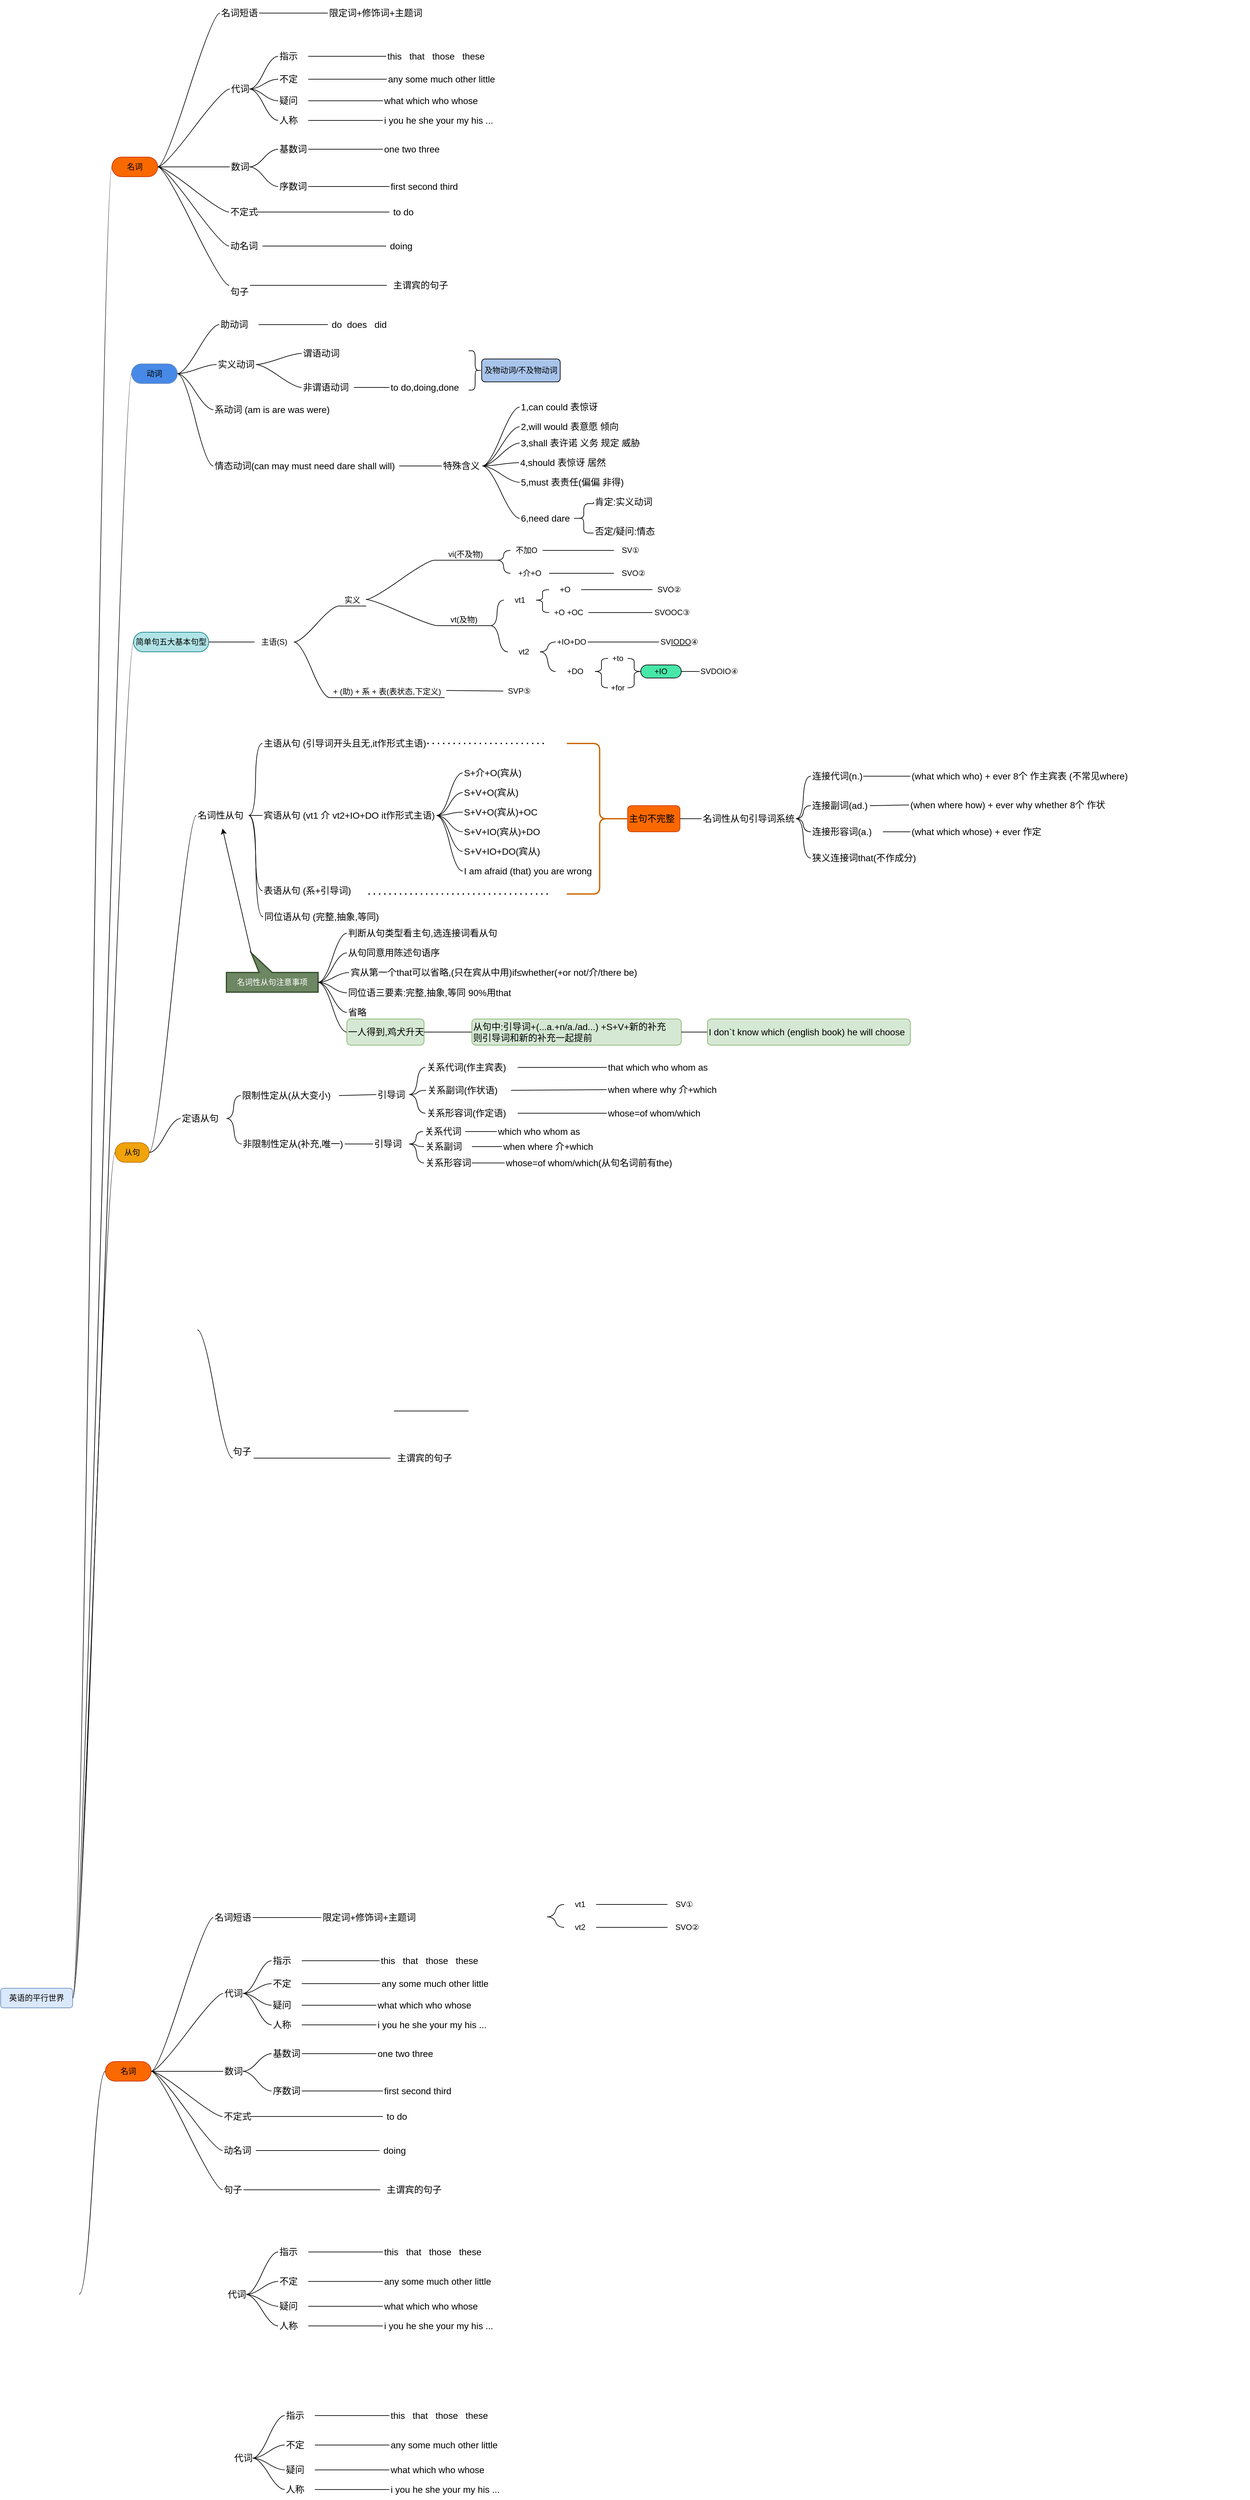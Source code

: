 <mxfile version="20.8.10" type="github">
  <diagram id="1wD_X5J8tofuM-vasSyo" name="第 1 页">
    <mxGraphModel dx="1434" dy="4271" grid="1" gridSize="10" guides="1" tooltips="1" connect="1" arrows="1" fold="1" page="1" pageScale="1" pageWidth="827" pageHeight="1169" math="0" shadow="0">
      <root>
        <mxCell id="0" />
        <mxCell id="1" parent="0" />
        <UserObject label="英语的平行世界" treeRoot="1" id="ZX8-5jwRaz3fq__6NCKc-1">
          <mxCell style="whiteSpace=wrap;html=1;align=center;treeFolding=1;treeMoving=1;newEdgeStyle={&quot;edgeStyle&quot;:&quot;elbowEdgeStyle&quot;,&quot;startArrow&quot;:&quot;none&quot;,&quot;endArrow&quot;:&quot;none&quot;};fillColor=#dae8fc;strokeColor=#6c8ebf;rounded=1;" parent="1" vertex="1">
            <mxGeometry x="20" y="372" width="110" height="30" as="geometry" />
          </mxCell>
        </UserObject>
        <mxCell id="ZX8-5jwRaz3fq__6NCKc-3" value="" style="edgeStyle=entityRelationEdgeStyle;startArrow=none;endArrow=none;segment=10;curved=1;sourcePerimeterSpacing=0;targetPerimeterSpacing=0;rounded=0;exitX=1;exitY=0.5;exitDx=0;exitDy=0;entryX=0;entryY=0.5;entryDx=0;entryDy=0;" parent="1" source="ZX8-5jwRaz3fq__6NCKc-1" target="hqNwibnlh16U7bYU6Boq-115" edge="1">
          <mxGeometry relative="1" as="geometry">
            <mxPoint x="130" y="9.5" as="sourcePoint" />
            <mxPoint x="190" y="-346" as="targetPoint" />
          </mxGeometry>
        </mxCell>
        <mxCell id="hqNwibnlh16U7bYU6Boq-20" value="代词" style="text;strokeColor=none;fillColor=none;html=1;fontSize=14;fontStyle=0;verticalAlign=middle;align=left;rounded=1;" parent="1" vertex="1">
          <mxGeometry x="365" y="820" width="30" height="40" as="geometry" />
        </mxCell>
        <mxCell id="hqNwibnlh16U7bYU6Boq-21" style="edgeStyle=entityRelationEdgeStyle;rounded=0;orthogonalLoop=1;jettySize=auto;html=1;startArrow=none;endArrow=none;segment=10;curved=1;sourcePerimeterSpacing=0;targetPerimeterSpacing=0;fontSize=14;exitX=0;exitY=0.5;exitDx=0;exitDy=0;" parent="1" source="hqNwibnlh16U7bYU6Boq-36" target="hqNwibnlh16U7bYU6Boq-20" edge="1">
          <mxGeometry relative="1" as="geometry">
            <mxPoint x="444" y="790" as="sourcePoint" />
            <mxPoint x="280" y="970" as="targetPoint" />
          </mxGeometry>
        </mxCell>
        <mxCell id="hqNwibnlh16U7bYU6Boq-22" style="edgeStyle=entityRelationEdgeStyle;rounded=0;orthogonalLoop=1;jettySize=auto;html=1;startArrow=none;endArrow=none;segment=10;curved=1;sourcePerimeterSpacing=0;targetPerimeterSpacing=0;fontSize=14;exitX=0;exitY=0.5;exitDx=0;exitDy=0;entryX=1;entryY=0.5;entryDx=0;entryDy=0;" parent="1" source="hqNwibnlh16U7bYU6Boq-23" target="hqNwibnlh16U7bYU6Boq-20" edge="1">
          <mxGeometry relative="1" as="geometry">
            <mxPoint x="400" y="885" as="sourcePoint" />
            <mxPoint x="405" y="855" as="targetPoint" />
          </mxGeometry>
        </mxCell>
        <mxCell id="hqNwibnlh16U7bYU6Boq-23" value="不定&amp;nbsp;&amp;nbsp;" style="text;html=1;strokeColor=none;fillColor=none;align=left;verticalAlign=middle;whiteSpace=wrap;rounded=0;fontSize=14;" parent="1" vertex="1">
          <mxGeometry x="444" y="805" width="46" height="30" as="geometry" />
        </mxCell>
        <mxCell id="hqNwibnlh16U7bYU6Boq-24" style="edgeStyle=entityRelationEdgeStyle;rounded=0;orthogonalLoop=1;jettySize=auto;html=1;startArrow=none;endArrow=none;segment=10;curved=1;sourcePerimeterSpacing=0;targetPerimeterSpacing=0;fontSize=14;exitX=0;exitY=0.5;exitDx=0;exitDy=0;entryX=1;entryY=0.5;entryDx=0;entryDy=0;" parent="1" source="hqNwibnlh16U7bYU6Boq-25" target="hqNwibnlh16U7bYU6Boq-20" edge="1">
          <mxGeometry relative="1" as="geometry">
            <mxPoint x="400" y="928" as="sourcePoint" />
            <mxPoint x="405" y="898" as="targetPoint" />
          </mxGeometry>
        </mxCell>
        <mxCell id="hqNwibnlh16U7bYU6Boq-25" value="疑问&lt;br&gt;" style="text;html=1;strokeColor=none;fillColor=none;align=left;verticalAlign=middle;whiteSpace=wrap;rounded=0;fontSize=14;" parent="1" vertex="1">
          <mxGeometry x="444" y="843" width="46" height="30" as="geometry" />
        </mxCell>
        <mxCell id="hqNwibnlh16U7bYU6Boq-26" style="edgeStyle=entityRelationEdgeStyle;rounded=0;orthogonalLoop=1;jettySize=auto;html=1;startArrow=none;endArrow=none;segment=10;curved=1;sourcePerimeterSpacing=0;targetPerimeterSpacing=0;fontSize=14;exitX=0;exitY=0.5;exitDx=0;exitDy=0;entryX=1;entryY=0.5;entryDx=0;entryDy=0;" parent="1" source="hqNwibnlh16U7bYU6Boq-27" target="hqNwibnlh16U7bYU6Boq-20" edge="1">
          <mxGeometry relative="1" as="geometry">
            <mxPoint x="410" y="953" as="sourcePoint" />
            <mxPoint x="405" y="898" as="targetPoint" />
          </mxGeometry>
        </mxCell>
        <mxCell id="hqNwibnlh16U7bYU6Boq-27" value="人称" style="text;html=1;strokeColor=none;fillColor=none;align=left;verticalAlign=middle;whiteSpace=wrap;rounded=0;fontSize=14;" parent="1" vertex="1">
          <mxGeometry x="444" y="873" width="46" height="30" as="geometry" />
        </mxCell>
        <mxCell id="hqNwibnlh16U7bYU6Boq-28" value="" style="edgeStyle=entityRelationEdgeStyle;startArrow=none;endArrow=none;segment=10;curved=1;sourcePerimeterSpacing=0;targetPerimeterSpacing=0;rounded=0;entryX=0;entryY=0.5;entryDx=0;entryDy=0;exitX=1;exitY=0.5;exitDx=0;exitDy=0;" parent="1" source="hqNwibnlh16U7bYU6Boq-36" target="hqNwibnlh16U7bYU6Boq-29" edge="1">
          <mxGeometry relative="1" as="geometry">
            <mxPoint x="490" y="790" as="sourcePoint" />
            <mxPoint x="554" y="985" as="targetPoint" />
          </mxGeometry>
        </mxCell>
        <mxCell id="hqNwibnlh16U7bYU6Boq-29" value="this&amp;nbsp; &amp;nbsp;that&amp;nbsp; &amp;nbsp;those&amp;nbsp; &amp;nbsp;these" style="text;html=1;strokeColor=none;fillColor=none;align=left;verticalAlign=middle;whiteSpace=wrap;rounded=0;fontSize=14;" parent="1" vertex="1">
          <mxGeometry x="604" y="765" width="156" height="20" as="geometry" />
        </mxCell>
        <mxCell id="hqNwibnlh16U7bYU6Boq-30" value="" style="edgeStyle=entityRelationEdgeStyle;startArrow=none;endArrow=none;segment=10;curved=1;sourcePerimeterSpacing=0;targetPerimeterSpacing=0;rounded=0;exitX=1;exitY=0.5;exitDx=0;exitDy=0;entryX=0;entryY=0.5;entryDx=0;entryDy=0;" parent="1" source="hqNwibnlh16U7bYU6Boq-27" target="hqNwibnlh16U7bYU6Boq-31" edge="1">
          <mxGeometry relative="1" as="geometry">
            <mxPoint x="500" y="990" as="sourcePoint" />
            <mxPoint x="564" y="1185" as="targetPoint" />
          </mxGeometry>
        </mxCell>
        <mxCell id="hqNwibnlh16U7bYU6Boq-31" value="i you he she your my his ..." style="text;html=1;strokeColor=none;fillColor=none;align=left;verticalAlign=middle;whiteSpace=wrap;rounded=0;fontSize=14;" parent="1" vertex="1">
          <mxGeometry x="604" y="878" width="186" height="20" as="geometry" />
        </mxCell>
        <mxCell id="hqNwibnlh16U7bYU6Boq-32" value="" style="edgeStyle=entityRelationEdgeStyle;startArrow=none;endArrow=none;segment=10;curved=1;sourcePerimeterSpacing=0;targetPerimeterSpacing=0;rounded=0;exitX=1;exitY=0.5;exitDx=0;exitDy=0;entryX=0;entryY=0.5;entryDx=0;entryDy=0;" parent="1" source="hqNwibnlh16U7bYU6Boq-25" target="hqNwibnlh16U7bYU6Boq-33" edge="1">
          <mxGeometry relative="1" as="geometry">
            <mxPoint x="510" y="950" as="sourcePoint" />
            <mxPoint x="574" y="1145" as="targetPoint" />
          </mxGeometry>
        </mxCell>
        <mxCell id="hqNwibnlh16U7bYU6Boq-33" value="what which who whose" style="text;html=1;strokeColor=none;fillColor=none;align=left;verticalAlign=middle;whiteSpace=wrap;rounded=0;fontSize=14;" parent="1" vertex="1">
          <mxGeometry x="604" y="848" width="156" height="20" as="geometry" />
        </mxCell>
        <mxCell id="hqNwibnlh16U7bYU6Boq-34" value="" style="edgeStyle=entityRelationEdgeStyle;startArrow=none;endArrow=none;segment=10;curved=1;sourcePerimeterSpacing=0;targetPerimeterSpacing=0;rounded=0;exitX=1;exitY=0.5;exitDx=0;exitDy=0;entryX=0;entryY=0.5;entryDx=0;entryDy=0;" parent="1" source="hqNwibnlh16U7bYU6Boq-23" target="hqNwibnlh16U7bYU6Boq-35" edge="1">
          <mxGeometry relative="1" as="geometry">
            <mxPoint x="520" y="900" as="sourcePoint" />
            <mxPoint x="584" y="1095" as="targetPoint" />
          </mxGeometry>
        </mxCell>
        <mxCell id="hqNwibnlh16U7bYU6Boq-35" value="any some much other little" style="text;html=1;strokeColor=none;fillColor=none;align=left;verticalAlign=middle;whiteSpace=wrap;rounded=0;fontSize=14;" parent="1" vertex="1">
          <mxGeometry x="604" y="810" width="176" height="20" as="geometry" />
        </mxCell>
        <mxCell id="hqNwibnlh16U7bYU6Boq-36" value="指示&amp;nbsp;" style="text;html=1;strokeColor=none;fillColor=none;align=left;verticalAlign=middle;whiteSpace=wrap;rounded=0;fontSize=14;" parent="1" vertex="1">
          <mxGeometry x="444" y="760" width="46" height="30" as="geometry" />
        </mxCell>
        <mxCell id="hqNwibnlh16U7bYU6Boq-50" value="代词" style="text;strokeColor=none;fillColor=none;html=1;fontSize=14;fontStyle=0;verticalAlign=middle;align=left;rounded=1;" parent="1" vertex="1">
          <mxGeometry x="375" y="1070" width="30" height="40" as="geometry" />
        </mxCell>
        <mxCell id="hqNwibnlh16U7bYU6Boq-51" style="edgeStyle=entityRelationEdgeStyle;rounded=0;orthogonalLoop=1;jettySize=auto;html=1;startArrow=none;endArrow=none;segment=10;curved=1;sourcePerimeterSpacing=0;targetPerimeterSpacing=0;fontSize=14;exitX=0;exitY=0.5;exitDx=0;exitDy=0;" parent="1" source="hqNwibnlh16U7bYU6Boq-66" target="hqNwibnlh16U7bYU6Boq-50" edge="1">
          <mxGeometry relative="1" as="geometry">
            <mxPoint x="454" y="1040" as="sourcePoint" />
            <mxPoint x="290" y="1220" as="targetPoint" />
          </mxGeometry>
        </mxCell>
        <mxCell id="hqNwibnlh16U7bYU6Boq-52" style="edgeStyle=entityRelationEdgeStyle;rounded=0;orthogonalLoop=1;jettySize=auto;html=1;startArrow=none;endArrow=none;segment=10;curved=1;sourcePerimeterSpacing=0;targetPerimeterSpacing=0;fontSize=14;exitX=0;exitY=0.5;exitDx=0;exitDy=0;entryX=1;entryY=0.5;entryDx=0;entryDy=0;" parent="1" source="hqNwibnlh16U7bYU6Boq-53" target="hqNwibnlh16U7bYU6Boq-50" edge="1">
          <mxGeometry relative="1" as="geometry">
            <mxPoint x="410" y="1135" as="sourcePoint" />
            <mxPoint x="415" y="1105" as="targetPoint" />
          </mxGeometry>
        </mxCell>
        <mxCell id="hqNwibnlh16U7bYU6Boq-53" value="不定&amp;nbsp;&amp;nbsp;" style="text;html=1;strokeColor=none;fillColor=none;align=left;verticalAlign=middle;whiteSpace=wrap;rounded=0;fontSize=14;" parent="1" vertex="1">
          <mxGeometry x="454" y="1055" width="46" height="30" as="geometry" />
        </mxCell>
        <mxCell id="hqNwibnlh16U7bYU6Boq-54" style="edgeStyle=entityRelationEdgeStyle;rounded=0;orthogonalLoop=1;jettySize=auto;html=1;startArrow=none;endArrow=none;segment=10;curved=1;sourcePerimeterSpacing=0;targetPerimeterSpacing=0;fontSize=14;exitX=0;exitY=0.5;exitDx=0;exitDy=0;entryX=1;entryY=0.5;entryDx=0;entryDy=0;" parent="1" source="hqNwibnlh16U7bYU6Boq-55" target="hqNwibnlh16U7bYU6Boq-50" edge="1">
          <mxGeometry relative="1" as="geometry">
            <mxPoint x="410" y="1178" as="sourcePoint" />
            <mxPoint x="415" y="1148" as="targetPoint" />
          </mxGeometry>
        </mxCell>
        <mxCell id="hqNwibnlh16U7bYU6Boq-55" value="疑问&lt;br&gt;" style="text;html=1;strokeColor=none;fillColor=none;align=left;verticalAlign=middle;whiteSpace=wrap;rounded=0;fontSize=14;" parent="1" vertex="1">
          <mxGeometry x="454" y="1093" width="46" height="30" as="geometry" />
        </mxCell>
        <mxCell id="hqNwibnlh16U7bYU6Boq-56" style="edgeStyle=entityRelationEdgeStyle;rounded=0;orthogonalLoop=1;jettySize=auto;html=1;startArrow=none;endArrow=none;segment=10;curved=1;sourcePerimeterSpacing=0;targetPerimeterSpacing=0;fontSize=14;exitX=0;exitY=0.5;exitDx=0;exitDy=0;entryX=1;entryY=0.5;entryDx=0;entryDy=0;" parent="1" source="hqNwibnlh16U7bYU6Boq-57" target="hqNwibnlh16U7bYU6Boq-50" edge="1">
          <mxGeometry relative="1" as="geometry">
            <mxPoint x="420" y="1203" as="sourcePoint" />
            <mxPoint x="415" y="1148" as="targetPoint" />
          </mxGeometry>
        </mxCell>
        <mxCell id="hqNwibnlh16U7bYU6Boq-57" value="人称" style="text;html=1;strokeColor=none;fillColor=none;align=left;verticalAlign=middle;whiteSpace=wrap;rounded=0;fontSize=14;" parent="1" vertex="1">
          <mxGeometry x="454" y="1123" width="46" height="30" as="geometry" />
        </mxCell>
        <mxCell id="hqNwibnlh16U7bYU6Boq-58" value="" style="edgeStyle=entityRelationEdgeStyle;startArrow=none;endArrow=none;segment=10;curved=1;sourcePerimeterSpacing=0;targetPerimeterSpacing=0;rounded=0;entryX=0;entryY=0.5;entryDx=0;entryDy=0;exitX=1;exitY=0.5;exitDx=0;exitDy=0;" parent="1" source="hqNwibnlh16U7bYU6Boq-66" target="hqNwibnlh16U7bYU6Boq-59" edge="1">
          <mxGeometry relative="1" as="geometry">
            <mxPoint x="500" y="1040" as="sourcePoint" />
            <mxPoint x="564" y="1235" as="targetPoint" />
          </mxGeometry>
        </mxCell>
        <mxCell id="hqNwibnlh16U7bYU6Boq-59" value="this&amp;nbsp; &amp;nbsp;that&amp;nbsp; &amp;nbsp;those&amp;nbsp; &amp;nbsp;these" style="text;html=1;strokeColor=none;fillColor=none;align=left;verticalAlign=middle;whiteSpace=wrap;rounded=0;fontSize=14;" parent="1" vertex="1">
          <mxGeometry x="614" y="1015" width="156" height="20" as="geometry" />
        </mxCell>
        <mxCell id="hqNwibnlh16U7bYU6Boq-60" value="" style="edgeStyle=entityRelationEdgeStyle;startArrow=none;endArrow=none;segment=10;curved=1;sourcePerimeterSpacing=0;targetPerimeterSpacing=0;rounded=0;exitX=1;exitY=0.5;exitDx=0;exitDy=0;entryX=0;entryY=0.5;entryDx=0;entryDy=0;" parent="1" source="hqNwibnlh16U7bYU6Boq-57" target="hqNwibnlh16U7bYU6Boq-61" edge="1">
          <mxGeometry relative="1" as="geometry">
            <mxPoint x="510" y="1240" as="sourcePoint" />
            <mxPoint x="574" y="1435" as="targetPoint" />
          </mxGeometry>
        </mxCell>
        <mxCell id="hqNwibnlh16U7bYU6Boq-61" value="i you he she your my his ..." style="text;html=1;strokeColor=none;fillColor=none;align=left;verticalAlign=middle;whiteSpace=wrap;rounded=0;fontSize=14;" parent="1" vertex="1">
          <mxGeometry x="614" y="1128" width="186" height="20" as="geometry" />
        </mxCell>
        <mxCell id="hqNwibnlh16U7bYU6Boq-62" value="" style="edgeStyle=entityRelationEdgeStyle;startArrow=none;endArrow=none;segment=10;curved=1;sourcePerimeterSpacing=0;targetPerimeterSpacing=0;rounded=0;exitX=1;exitY=0.5;exitDx=0;exitDy=0;entryX=0;entryY=0.5;entryDx=0;entryDy=0;" parent="1" source="hqNwibnlh16U7bYU6Boq-55" target="hqNwibnlh16U7bYU6Boq-63" edge="1">
          <mxGeometry relative="1" as="geometry">
            <mxPoint x="520" y="1200" as="sourcePoint" />
            <mxPoint x="584" y="1395" as="targetPoint" />
          </mxGeometry>
        </mxCell>
        <mxCell id="hqNwibnlh16U7bYU6Boq-63" value="what which who whose" style="text;html=1;strokeColor=none;fillColor=none;align=left;verticalAlign=middle;whiteSpace=wrap;rounded=0;fontSize=14;" parent="1" vertex="1">
          <mxGeometry x="614" y="1098" width="156" height="20" as="geometry" />
        </mxCell>
        <mxCell id="hqNwibnlh16U7bYU6Boq-64" value="" style="edgeStyle=entityRelationEdgeStyle;startArrow=none;endArrow=none;segment=10;curved=1;sourcePerimeterSpacing=0;targetPerimeterSpacing=0;rounded=0;exitX=1;exitY=0.5;exitDx=0;exitDy=0;entryX=0;entryY=0.5;entryDx=0;entryDy=0;" parent="1" source="hqNwibnlh16U7bYU6Boq-53" target="hqNwibnlh16U7bYU6Boq-65" edge="1">
          <mxGeometry relative="1" as="geometry">
            <mxPoint x="530" y="1150" as="sourcePoint" />
            <mxPoint x="594" y="1345" as="targetPoint" />
          </mxGeometry>
        </mxCell>
        <mxCell id="hqNwibnlh16U7bYU6Boq-65" value="any some much other little" style="text;html=1;strokeColor=none;fillColor=none;align=left;verticalAlign=middle;whiteSpace=wrap;rounded=0;fontSize=14;" parent="1" vertex="1">
          <mxGeometry x="614" y="1060" width="176" height="20" as="geometry" />
        </mxCell>
        <mxCell id="hqNwibnlh16U7bYU6Boq-66" value="指示&amp;nbsp;" style="text;html=1;strokeColor=none;fillColor=none;align=left;verticalAlign=middle;whiteSpace=wrap;rounded=0;fontSize=14;" parent="1" vertex="1">
          <mxGeometry x="454" y="1010" width="46" height="30" as="geometry" />
        </mxCell>
        <mxCell id="hqNwibnlh16U7bYU6Boq-67" style="edgeStyle=entityRelationEdgeStyle;rounded=0;orthogonalLoop=1;jettySize=auto;html=1;startArrow=none;endArrow=none;segment=10;curved=1;sourcePerimeterSpacing=0;targetPerimeterSpacing=0;exitX=1;exitY=0.5;exitDx=0;exitDy=0;fontSize=14;entryX=0;entryY=0.5;entryDx=0;entryDy=0;" parent="1" source="hqNwibnlh16U7bYU6Boq-68" target="hqNwibnlh16U7bYU6Boq-76" edge="1">
          <mxGeometry relative="1" as="geometry">
            <mxPoint x="350" y="590" as="targetPoint" />
          </mxGeometry>
        </mxCell>
        <mxCell id="hqNwibnlh16U7bYU6Boq-68" value="名词" style="whiteSpace=wrap;html=1;rounded=1;arcSize=50;align=center;verticalAlign=middle;strokeWidth=1;autosize=1;spacing=4;treeFolding=1;treeMoving=1;newEdgeStyle={&quot;edgeStyle&quot;:&quot;entityRelationEdgeStyle&quot;,&quot;startArrow&quot;:&quot;none&quot;,&quot;endArrow&quot;:&quot;none&quot;,&quot;segment&quot;:10,&quot;curved&quot;:1,&quot;sourcePerimeterSpacing&quot;:0,&quot;targetPerimeterSpacing&quot;:0};fillColor=#fa6800;fontColor=#000000;strokeColor=#C73500;" parent="1" vertex="1">
          <mxGeometry x="180" y="484" width="70" height="30" as="geometry" />
        </mxCell>
        <mxCell id="hqNwibnlh16U7bYU6Boq-69" value="" style="edgeStyle=entityRelationEdgeStyle;startArrow=none;endArrow=none;segment=10;curved=1;sourcePerimeterSpacing=0;targetPerimeterSpacing=0;rounded=0;exitX=1;exitY=0.25;exitDx=0;exitDy=0;" parent="1" target="hqNwibnlh16U7bYU6Boq-68" edge="1">
          <mxGeometry relative="1" as="geometry">
            <mxPoint x="140" y="839.5" as="sourcePoint" />
          </mxGeometry>
        </mxCell>
        <mxCell id="hqNwibnlh16U7bYU6Boq-70" value="" style="edgeStyle=entityRelationEdgeStyle;startArrow=none;endArrow=none;segment=10;curved=1;sourcePerimeterSpacing=0;targetPerimeterSpacing=0;rounded=0;entryX=0;entryY=0.5;entryDx=0;entryDy=0;exitX=1;exitY=0.5;exitDx=0;exitDy=0;" parent="1" source="hqNwibnlh16U7bYU6Boq-68" target="hqNwibnlh16U7bYU6Boq-71" edge="1">
          <mxGeometry relative="1" as="geometry">
            <mxPoint x="280" y="425" as="sourcePoint" />
            <mxPoint x="360" y="390" as="targetPoint" />
          </mxGeometry>
        </mxCell>
        <mxCell id="hqNwibnlh16U7bYU6Boq-71" value="名词短语" style="text;strokeColor=none;fillColor=none;html=1;fontSize=14;fontStyle=0;verticalAlign=middle;align=left;rounded=1;" parent="1" vertex="1">
          <mxGeometry x="345" y="244" width="60" height="40" as="geometry" />
        </mxCell>
        <mxCell id="hqNwibnlh16U7bYU6Boq-72" value="" style="edgeStyle=entityRelationEdgeStyle;startArrow=none;endArrow=none;segment=10;curved=1;sourcePerimeterSpacing=0;targetPerimeterSpacing=0;rounded=0;exitX=1;exitY=0.5;exitDx=0;exitDy=0;entryX=0;entryY=0.5;entryDx=0;entryDy=0;" parent="1" source="hqNwibnlh16U7bYU6Boq-71" target="hqNwibnlh16U7bYU6Boq-73" edge="1">
          <mxGeometry relative="1" as="geometry">
            <mxPoint x="410" y="400.01" as="sourcePoint" />
            <mxPoint x="460" y="410" as="targetPoint" />
          </mxGeometry>
        </mxCell>
        <mxCell id="hqNwibnlh16U7bYU6Boq-73" value="限定词+修饰词+主题词" style="text;html=1;strokeColor=none;fillColor=none;align=left;verticalAlign=middle;whiteSpace=wrap;rounded=0;fontSize=14;" parent="1" vertex="1">
          <mxGeometry x="510" y="249" width="160" height="30" as="geometry" />
        </mxCell>
        <mxCell id="hqNwibnlh16U7bYU6Boq-74" style="edgeStyle=entityRelationEdgeStyle;rounded=0;orthogonalLoop=1;jettySize=auto;html=1;startArrow=none;endArrow=none;segment=10;curved=1;sourcePerimeterSpacing=0;targetPerimeterSpacing=0;fontSize=14;exitX=0;exitY=0.5;exitDx=0;exitDy=0;entryX=1;entryY=0.5;entryDx=0;entryDy=0;" parent="1" source="hqNwibnlh16U7bYU6Boq-75" target="hqNwibnlh16U7bYU6Boq-68" edge="1">
          <mxGeometry relative="1" as="geometry">
            <mxPoint x="330" y="555" as="sourcePoint" />
            <mxPoint x="250" y="570" as="targetPoint" />
          </mxGeometry>
        </mxCell>
        <mxCell id="hqNwibnlh16U7bYU6Boq-75" value="代词" style="text;strokeColor=none;fillColor=none;html=1;fontSize=14;fontStyle=0;verticalAlign=middle;align=left;rounded=1;" parent="1" vertex="1">
          <mxGeometry x="360" y="360" width="30" height="40" as="geometry" />
        </mxCell>
        <mxCell id="hqNwibnlh16U7bYU6Boq-76" value="句子" style="text;strokeColor=none;fillColor=none;html=1;fontSize=14;fontStyle=0;verticalAlign=middle;align=left;rounded=1;" parent="1" vertex="1">
          <mxGeometry x="359" y="660" width="32" height="40" as="geometry" />
        </mxCell>
        <mxCell id="hqNwibnlh16U7bYU6Boq-77" style="edgeStyle=entityRelationEdgeStyle;rounded=0;orthogonalLoop=1;jettySize=auto;html=1;startArrow=none;endArrow=none;segment=10;curved=1;sourcePerimeterSpacing=0;targetPerimeterSpacing=0;fontSize=14;exitX=0;exitY=0.5;exitDx=0;exitDy=0;" parent="1" source="hqNwibnlh16U7bYU6Boq-78" target="hqNwibnlh16U7bYU6Boq-75" edge="1">
          <mxGeometry relative="1" as="geometry">
            <mxPoint x="380" y="400" as="sourcePoint" />
            <mxPoint x="270" y="510" as="targetPoint" />
          </mxGeometry>
        </mxCell>
        <mxCell id="hqNwibnlh16U7bYU6Boq-78" value="指示&amp;nbsp;" style="text;html=1;strokeColor=none;fillColor=none;align=left;verticalAlign=middle;whiteSpace=wrap;rounded=0;fontSize=14;" parent="1" vertex="1">
          <mxGeometry x="434" y="315" width="46" height="30" as="geometry" />
        </mxCell>
        <mxCell id="hqNwibnlh16U7bYU6Boq-79" style="edgeStyle=entityRelationEdgeStyle;rounded=0;orthogonalLoop=1;jettySize=auto;html=1;startArrow=none;endArrow=none;segment=10;curved=1;sourcePerimeterSpacing=0;targetPerimeterSpacing=0;fontSize=14;exitX=0;exitY=0.5;exitDx=0;exitDy=0;entryX=1;entryY=0.5;entryDx=0;entryDy=0;" parent="1" source="hqNwibnlh16U7bYU6Boq-80" target="hqNwibnlh16U7bYU6Boq-75" edge="1">
          <mxGeometry relative="1" as="geometry">
            <mxPoint x="390" y="425" as="sourcePoint" />
            <mxPoint x="395" y="395" as="targetPoint" />
          </mxGeometry>
        </mxCell>
        <mxCell id="hqNwibnlh16U7bYU6Boq-80" value="不定&amp;nbsp;&amp;nbsp;" style="text;html=1;strokeColor=none;fillColor=none;align=left;verticalAlign=middle;whiteSpace=wrap;rounded=0;fontSize=14;" parent="1" vertex="1">
          <mxGeometry x="434" y="350" width="46" height="30" as="geometry" />
        </mxCell>
        <mxCell id="hqNwibnlh16U7bYU6Boq-81" style="edgeStyle=entityRelationEdgeStyle;rounded=0;orthogonalLoop=1;jettySize=auto;html=1;startArrow=none;endArrow=none;segment=10;curved=1;sourcePerimeterSpacing=0;targetPerimeterSpacing=0;fontSize=14;exitX=0;exitY=0.5;exitDx=0;exitDy=0;entryX=1;entryY=0.5;entryDx=0;entryDy=0;" parent="1" source="hqNwibnlh16U7bYU6Boq-82" target="hqNwibnlh16U7bYU6Boq-75" edge="1">
          <mxGeometry relative="1" as="geometry">
            <mxPoint x="390" y="468" as="sourcePoint" />
            <mxPoint x="395" y="438" as="targetPoint" />
          </mxGeometry>
        </mxCell>
        <mxCell id="hqNwibnlh16U7bYU6Boq-82" value="疑问&lt;br&gt;" style="text;html=1;strokeColor=none;fillColor=none;align=left;verticalAlign=middle;whiteSpace=wrap;rounded=0;fontSize=14;" parent="1" vertex="1">
          <mxGeometry x="434" y="383" width="46" height="30" as="geometry" />
        </mxCell>
        <mxCell id="hqNwibnlh16U7bYU6Boq-83" style="edgeStyle=entityRelationEdgeStyle;rounded=0;orthogonalLoop=1;jettySize=auto;html=1;startArrow=none;endArrow=none;segment=10;curved=1;sourcePerimeterSpacing=0;targetPerimeterSpacing=0;fontSize=14;exitX=0;exitY=0.5;exitDx=0;exitDy=0;entryX=1;entryY=0.5;entryDx=0;entryDy=0;" parent="1" source="hqNwibnlh16U7bYU6Boq-84" target="hqNwibnlh16U7bYU6Boq-75" edge="1">
          <mxGeometry relative="1" as="geometry">
            <mxPoint x="400" y="493" as="sourcePoint" />
            <mxPoint x="395" y="438" as="targetPoint" />
          </mxGeometry>
        </mxCell>
        <mxCell id="hqNwibnlh16U7bYU6Boq-84" value="人称" style="text;html=1;strokeColor=none;fillColor=none;align=left;verticalAlign=middle;whiteSpace=wrap;rounded=0;fontSize=14;" parent="1" vertex="1">
          <mxGeometry x="434" y="413" width="46" height="30" as="geometry" />
        </mxCell>
        <mxCell id="hqNwibnlh16U7bYU6Boq-85" value="" style="edgeStyle=entityRelationEdgeStyle;startArrow=none;endArrow=none;segment=10;curved=1;sourcePerimeterSpacing=0;targetPerimeterSpacing=0;rounded=0;exitX=1;exitY=0.5;exitDx=0;exitDy=0;entryX=0;entryY=0.5;entryDx=0;entryDy=0;" parent="1" source="hqNwibnlh16U7bYU6Boq-78" target="hqNwibnlh16U7bYU6Boq-86" edge="1">
          <mxGeometry relative="1" as="geometry">
            <mxPoint x="484" y="335" as="sourcePoint" />
            <mxPoint x="544" y="525" as="targetPoint" />
          </mxGeometry>
        </mxCell>
        <mxCell id="hqNwibnlh16U7bYU6Boq-86" value="this&amp;nbsp; &amp;nbsp;that&amp;nbsp; &amp;nbsp;those&amp;nbsp; &amp;nbsp;these" style="text;html=1;strokeColor=none;fillColor=none;align=left;verticalAlign=middle;whiteSpace=wrap;rounded=0;fontSize=14;" parent="1" vertex="1">
          <mxGeometry x="599" y="320" width="156" height="20" as="geometry" />
        </mxCell>
        <mxCell id="hqNwibnlh16U7bYU6Boq-87" value="" style="edgeStyle=entityRelationEdgeStyle;startArrow=none;endArrow=none;segment=10;curved=1;sourcePerimeterSpacing=0;targetPerimeterSpacing=0;rounded=0;exitX=1;exitY=0.5;exitDx=0;exitDy=0;entryX=0;entryY=0.5;entryDx=0;entryDy=0;" parent="1" source="hqNwibnlh16U7bYU6Boq-84" target="hqNwibnlh16U7bYU6Boq-88" edge="1">
          <mxGeometry relative="1" as="geometry">
            <mxPoint x="490" y="530" as="sourcePoint" />
            <mxPoint x="594" y="428" as="targetPoint" />
          </mxGeometry>
        </mxCell>
        <mxCell id="hqNwibnlh16U7bYU6Boq-88" value="i you he she your my his ..." style="text;html=1;strokeColor=none;fillColor=none;align=left;verticalAlign=middle;whiteSpace=wrap;rounded=0;fontSize=14;" parent="1" vertex="1">
          <mxGeometry x="594" y="418" width="186" height="20" as="geometry" />
        </mxCell>
        <mxCell id="hqNwibnlh16U7bYU6Boq-89" value="" style="edgeStyle=entityRelationEdgeStyle;startArrow=none;endArrow=none;segment=10;curved=1;sourcePerimeterSpacing=0;targetPerimeterSpacing=0;rounded=0;exitX=1;exitY=0.5;exitDx=0;exitDy=0;entryX=0;entryY=0.5;entryDx=0;entryDy=0;" parent="1" source="hqNwibnlh16U7bYU6Boq-82" target="hqNwibnlh16U7bYU6Boq-90" edge="1">
          <mxGeometry relative="1" as="geometry">
            <mxPoint x="500" y="490" as="sourcePoint" />
            <mxPoint x="564" y="685" as="targetPoint" />
          </mxGeometry>
        </mxCell>
        <mxCell id="hqNwibnlh16U7bYU6Boq-90" value="what which who whose" style="text;html=1;strokeColor=none;fillColor=none;align=left;verticalAlign=middle;whiteSpace=wrap;rounded=0;fontSize=14;" parent="1" vertex="1">
          <mxGeometry x="594" y="388" width="156" height="20" as="geometry" />
        </mxCell>
        <mxCell id="hqNwibnlh16U7bYU6Boq-91" value="" style="edgeStyle=entityRelationEdgeStyle;startArrow=none;endArrow=none;segment=10;curved=1;sourcePerimeterSpacing=0;targetPerimeterSpacing=0;rounded=0;exitX=1;exitY=0.5;exitDx=0;exitDy=0;entryX=0;entryY=0.5;entryDx=0;entryDy=0;" parent="1" source="hqNwibnlh16U7bYU6Boq-80" target="hqNwibnlh16U7bYU6Boq-92" edge="1">
          <mxGeometry relative="1" as="geometry">
            <mxPoint x="510" y="440" as="sourcePoint" />
            <mxPoint x="594" y="365" as="targetPoint" />
          </mxGeometry>
        </mxCell>
        <mxCell id="hqNwibnlh16U7bYU6Boq-92" value="any some much other little" style="text;html=1;strokeColor=none;fillColor=none;align=left;verticalAlign=middle;whiteSpace=wrap;rounded=0;fontSize=14;" parent="1" vertex="1">
          <mxGeometry x="600" y="355" width="176" height="20" as="geometry" />
        </mxCell>
        <mxCell id="hqNwibnlh16U7bYU6Boq-93" value="数词" style="text;strokeColor=none;fillColor=none;html=1;fontSize=14;fontStyle=0;verticalAlign=middle;align=left;rounded=1;" parent="1" vertex="1">
          <mxGeometry x="360" y="470" width="30" height="58" as="geometry" />
        </mxCell>
        <mxCell id="hqNwibnlh16U7bYU6Boq-94" style="edgeStyle=entityRelationEdgeStyle;rounded=0;orthogonalLoop=1;jettySize=auto;html=1;startArrow=none;endArrow=none;segment=10;curved=1;sourcePerimeterSpacing=0;targetPerimeterSpacing=0;fontSize=14;exitX=0;exitY=0.5;exitDx=0;exitDy=0;" parent="1" source="hqNwibnlh16U7bYU6Boq-101" target="hqNwibnlh16U7bYU6Boq-93" edge="1">
          <mxGeometry relative="1" as="geometry">
            <mxPoint x="444" y="475" as="sourcePoint" />
            <mxPoint x="280" y="670" as="targetPoint" />
          </mxGeometry>
        </mxCell>
        <mxCell id="hqNwibnlh16U7bYU6Boq-95" style="edgeStyle=entityRelationEdgeStyle;rounded=0;orthogonalLoop=1;jettySize=auto;html=1;startArrow=none;endArrow=none;segment=10;curved=1;sourcePerimeterSpacing=0;targetPerimeterSpacing=0;fontSize=14;exitX=0;exitY=0.5;exitDx=0;exitDy=0;entryX=1;entryY=0.5;entryDx=0;entryDy=0;" parent="1" source="hqNwibnlh16U7bYU6Boq-96" target="hqNwibnlh16U7bYU6Boq-93" edge="1">
          <mxGeometry relative="1" as="geometry">
            <mxPoint x="400" y="585" as="sourcePoint" />
            <mxPoint x="405" y="555" as="targetPoint" />
          </mxGeometry>
        </mxCell>
        <mxCell id="hqNwibnlh16U7bYU6Boq-96" value="序数词" style="text;html=1;strokeColor=none;fillColor=none;align=left;verticalAlign=middle;whiteSpace=wrap;rounded=0;fontSize=14;" parent="1" vertex="1">
          <mxGeometry x="434" y="505" width="46" height="48" as="geometry" />
        </mxCell>
        <mxCell id="hqNwibnlh16U7bYU6Boq-97" value="" style="edgeStyle=entityRelationEdgeStyle;startArrow=none;endArrow=none;segment=10;curved=1;sourcePerimeterSpacing=0;targetPerimeterSpacing=0;rounded=0;entryX=0;entryY=0.5;entryDx=0;entryDy=0;exitX=1;exitY=0.5;exitDx=0;exitDy=0;" parent="1" source="hqNwibnlh16U7bYU6Boq-101" target="hqNwibnlh16U7bYU6Boq-98" edge="1">
          <mxGeometry relative="1" as="geometry">
            <mxPoint x="490" y="475" as="sourcePoint" />
            <mxPoint x="604" y="475" as="targetPoint" />
          </mxGeometry>
        </mxCell>
        <mxCell id="hqNwibnlh16U7bYU6Boq-98" value="one two three" style="text;html=1;strokeColor=none;fillColor=none;align=left;verticalAlign=middle;whiteSpace=wrap;rounded=0;fontSize=14;" parent="1" vertex="1">
          <mxGeometry x="594" y="453" width="156" height="38" as="geometry" />
        </mxCell>
        <mxCell id="hqNwibnlh16U7bYU6Boq-99" value="" style="edgeStyle=entityRelationEdgeStyle;startArrow=none;endArrow=none;segment=10;curved=1;sourcePerimeterSpacing=0;targetPerimeterSpacing=0;rounded=0;exitX=1;exitY=0.5;exitDx=0;exitDy=0;entryX=0;entryY=0.5;entryDx=0;entryDy=0;" parent="1" source="hqNwibnlh16U7bYU6Boq-96" target="hqNwibnlh16U7bYU6Boq-100" edge="1">
          <mxGeometry relative="1" as="geometry">
            <mxPoint x="520" y="600" as="sourcePoint" />
            <mxPoint x="604" y="529" as="targetPoint" />
          </mxGeometry>
        </mxCell>
        <mxCell id="hqNwibnlh16U7bYU6Boq-100" value="first second third" style="text;html=1;strokeColor=none;fillColor=none;align=left;verticalAlign=middle;whiteSpace=wrap;rounded=0;fontSize=14;" parent="1" vertex="1">
          <mxGeometry x="604" y="510" width="176" height="38" as="geometry" />
        </mxCell>
        <mxCell id="hqNwibnlh16U7bYU6Boq-101" value="基数词" style="text;html=1;strokeColor=none;fillColor=none;align=left;verticalAlign=middle;whiteSpace=wrap;rounded=0;fontSize=14;" parent="1" vertex="1">
          <mxGeometry x="434" y="448" width="46" height="48" as="geometry" />
        </mxCell>
        <mxCell id="hqNwibnlh16U7bYU6Boq-102" value="" style="edgeStyle=entityRelationEdgeStyle;startArrow=none;endArrow=none;segment=10;curved=1;sourcePerimeterSpacing=0;targetPerimeterSpacing=0;rounded=0;entryX=0;entryY=0.5;entryDx=0;entryDy=0;exitX=1;exitY=0.5;exitDx=0;exitDy=0;" parent="1" source="hqNwibnlh16U7bYU6Boq-76" target="hqNwibnlh16U7bYU6Boq-103" edge="1">
          <mxGeometry relative="1" as="geometry">
            <mxPoint x="500" y="575" as="sourcePoint" />
            <mxPoint x="564" y="785" as="targetPoint" />
          </mxGeometry>
        </mxCell>
        <mxCell id="hqNwibnlh16U7bYU6Boq-103" value="&amp;nbsp; 主谓宾的句子" style="text;html=1;strokeColor=none;fillColor=none;align=left;verticalAlign=middle;whiteSpace=wrap;rounded=0;fontSize=14;" parent="1" vertex="1">
          <mxGeometry x="600" y="670" width="156" height="20" as="geometry" />
        </mxCell>
        <mxCell id="hqNwibnlh16U7bYU6Boq-104" value="" style="edgeStyle=entityRelationEdgeStyle;startArrow=none;endArrow=none;segment=10;curved=1;sourcePerimeterSpacing=0;targetPerimeterSpacing=0;rounded=0;exitX=1;exitY=0.5;exitDx=0;exitDy=0;entryX=0;entryY=0.5;entryDx=0;entryDy=0;" parent="1" source="hqNwibnlh16U7bYU6Boq-68" target="hqNwibnlh16U7bYU6Boq-93" edge="1">
          <mxGeometry relative="1" as="geometry">
            <mxPoint x="320" y="660" as="sourcePoint" />
            <mxPoint x="330" y="500" as="targetPoint" />
          </mxGeometry>
        </mxCell>
        <mxCell id="hqNwibnlh16U7bYU6Boq-105" style="edgeStyle=entityRelationEdgeStyle;rounded=0;orthogonalLoop=1;jettySize=auto;html=1;startArrow=none;endArrow=none;segment=10;curved=1;sourcePerimeterSpacing=0;targetPerimeterSpacing=0;exitX=1;exitY=0.5;exitDx=0;exitDy=0;fontSize=14;entryX=0;entryY=0.5;entryDx=0;entryDy=0;" parent="1" source="hqNwibnlh16U7bYU6Boq-68" target="hqNwibnlh16U7bYU6Boq-106" edge="1">
          <mxGeometry relative="1" as="geometry">
            <mxPoint x="360" y="500" as="targetPoint" />
            <mxPoint x="270" y="410" as="sourcePoint" />
          </mxGeometry>
        </mxCell>
        <mxCell id="hqNwibnlh16U7bYU6Boq-106" value="不定式" style="text;strokeColor=none;fillColor=none;html=1;fontSize=14;fontStyle=0;verticalAlign=middle;align=left;rounded=1;" parent="1" vertex="1">
          <mxGeometry x="359" y="548" width="41" height="40" as="geometry" />
        </mxCell>
        <mxCell id="hqNwibnlh16U7bYU6Boq-107" value="" style="edgeStyle=entityRelationEdgeStyle;startArrow=none;endArrow=none;segment=10;curved=1;sourcePerimeterSpacing=0;targetPerimeterSpacing=0;rounded=0;entryX=0;entryY=0.5;entryDx=0;entryDy=0;exitX=1;exitY=0.5;exitDx=0;exitDy=0;" parent="1" source="hqNwibnlh16U7bYU6Boq-106" target="hqNwibnlh16U7bYU6Boq-108" edge="1">
          <mxGeometry relative="1" as="geometry">
            <mxPoint x="510" y="485" as="sourcePoint" />
            <mxPoint x="604" y="568" as="targetPoint" />
          </mxGeometry>
        </mxCell>
        <mxCell id="hqNwibnlh16U7bYU6Boq-108" value="&amp;nbsp;to do" style="text;html=1;strokeColor=none;fillColor=none;align=left;verticalAlign=middle;whiteSpace=wrap;rounded=0;fontSize=14;" parent="1" vertex="1">
          <mxGeometry x="604" y="558" width="156" height="20" as="geometry" />
        </mxCell>
        <mxCell id="hqNwibnlh16U7bYU6Boq-109" style="edgeStyle=entityRelationEdgeStyle;rounded=0;orthogonalLoop=1;jettySize=auto;html=1;startArrow=none;endArrow=none;segment=10;curved=1;sourcePerimeterSpacing=0;targetPerimeterSpacing=0;exitX=1;exitY=0.5;exitDx=0;exitDy=0;fontSize=14;entryX=0;entryY=0.5;entryDx=0;entryDy=0;" parent="1" source="hqNwibnlh16U7bYU6Boq-68" target="hqNwibnlh16U7bYU6Boq-110" edge="1">
          <mxGeometry relative="1" as="geometry">
            <mxPoint x="370" y="550" as="targetPoint" />
            <mxPoint x="280" y="460" as="sourcePoint" />
          </mxGeometry>
        </mxCell>
        <mxCell id="hqNwibnlh16U7bYU6Boq-110" value="动名词" style="text;strokeColor=none;fillColor=none;html=1;fontSize=14;fontStyle=0;verticalAlign=middle;align=left;rounded=1;" parent="1" vertex="1">
          <mxGeometry x="359" y="600" width="51" height="40" as="geometry" />
        </mxCell>
        <mxCell id="hqNwibnlh16U7bYU6Boq-111" value="" style="edgeStyle=entityRelationEdgeStyle;startArrow=none;endArrow=none;segment=10;curved=1;sourcePerimeterSpacing=0;targetPerimeterSpacing=0;rounded=0;entryX=0;entryY=0.5;entryDx=0;entryDy=0;exitX=1;exitY=0.5;exitDx=0;exitDy=0;" parent="1" source="hqNwibnlh16U7bYU6Boq-110" target="hqNwibnlh16U7bYU6Boq-112" edge="1">
          <mxGeometry relative="1" as="geometry">
            <mxPoint x="520" y="535" as="sourcePoint" />
            <mxPoint x="604" y="620" as="targetPoint" />
          </mxGeometry>
        </mxCell>
        <mxCell id="hqNwibnlh16U7bYU6Boq-112" value="&amp;nbsp;doing" style="text;html=1;strokeColor=none;fillColor=none;align=left;verticalAlign=middle;whiteSpace=wrap;rounded=0;fontSize=14;" parent="1" vertex="1">
          <mxGeometry x="599" y="610" width="156" height="20" as="geometry" />
        </mxCell>
        <mxCell id="hqNwibnlh16U7bYU6Boq-114" style="edgeStyle=entityRelationEdgeStyle;rounded=0;orthogonalLoop=1;jettySize=auto;html=1;startArrow=none;endArrow=none;segment=10;curved=1;sourcePerimeterSpacing=0;targetPerimeterSpacing=0;exitX=1;exitY=0.5;exitDx=0;exitDy=0;fontSize=14;entryX=0;entryY=0.5;entryDx=0;entryDy=0;" parent="1" source="hqNwibnlh16U7bYU6Boq-115" edge="1">
          <mxGeometry relative="1" as="geometry">
            <mxPoint x="369" y="-2230" as="targetPoint" />
          </mxGeometry>
        </mxCell>
        <mxCell id="hqNwibnlh16U7bYU6Boq-115" value="名词" style="whiteSpace=wrap;html=1;rounded=1;arcSize=50;align=center;verticalAlign=middle;strokeWidth=1;autosize=1;spacing=4;treeFolding=1;treeMoving=1;newEdgeStyle={&quot;edgeStyle&quot;:&quot;entityRelationEdgeStyle&quot;,&quot;startArrow&quot;:&quot;none&quot;,&quot;endArrow&quot;:&quot;none&quot;,&quot;segment&quot;:10,&quot;curved&quot;:1,&quot;sourcePerimeterSpacing&quot;:0,&quot;targetPerimeterSpacing&quot;:0};fillColor=#fa6800;fontColor=#000000;strokeColor=#C73500;" parent="1" vertex="1">
          <mxGeometry x="190" y="-2426" width="70" height="30" as="geometry" />
        </mxCell>
        <mxCell id="hqNwibnlh16U7bYU6Boq-116" value="" style="edgeStyle=entityRelationEdgeStyle;startArrow=none;endArrow=none;segment=10;curved=1;sourcePerimeterSpacing=0;targetPerimeterSpacing=0;rounded=0;entryX=0;entryY=0.5;entryDx=0;entryDy=0;exitX=1;exitY=0.5;exitDx=0;exitDy=0;" parent="1" source="hqNwibnlh16U7bYU6Boq-115" target="hqNwibnlh16U7bYU6Boq-117" edge="1">
          <mxGeometry relative="1" as="geometry">
            <mxPoint x="290" y="-2485" as="sourcePoint" />
            <mxPoint x="370" y="-2520" as="targetPoint" />
          </mxGeometry>
        </mxCell>
        <mxCell id="hqNwibnlh16U7bYU6Boq-117" value="名词短语" style="text;strokeColor=none;fillColor=none;html=1;fontSize=14;fontStyle=0;verticalAlign=middle;align=left;rounded=1;" parent="1" vertex="1">
          <mxGeometry x="355" y="-2666" width="60" height="40" as="geometry" />
        </mxCell>
        <mxCell id="hqNwibnlh16U7bYU6Boq-118" value="" style="edgeStyle=entityRelationEdgeStyle;startArrow=none;endArrow=none;segment=10;curved=1;sourcePerimeterSpacing=0;targetPerimeterSpacing=0;rounded=0;exitX=1;exitY=0.5;exitDx=0;exitDy=0;entryX=0;entryY=0.5;entryDx=0;entryDy=0;" parent="1" source="hqNwibnlh16U7bYU6Boq-117" target="hqNwibnlh16U7bYU6Boq-119" edge="1">
          <mxGeometry relative="1" as="geometry">
            <mxPoint x="420" y="-2509.99" as="sourcePoint" />
            <mxPoint x="470" y="-2500" as="targetPoint" />
          </mxGeometry>
        </mxCell>
        <mxCell id="hqNwibnlh16U7bYU6Boq-119" value="限定词+修饰词+主题词" style="text;html=1;strokeColor=none;fillColor=none;align=left;verticalAlign=middle;whiteSpace=wrap;rounded=0;fontSize=14;" parent="1" vertex="1">
          <mxGeometry x="520" y="-2661" width="160" height="30" as="geometry" />
        </mxCell>
        <mxCell id="hqNwibnlh16U7bYU6Boq-120" style="edgeStyle=entityRelationEdgeStyle;rounded=0;orthogonalLoop=1;jettySize=auto;html=1;startArrow=none;endArrow=none;segment=10;curved=1;sourcePerimeterSpacing=0;targetPerimeterSpacing=0;fontSize=14;exitX=0;exitY=0.5;exitDx=0;exitDy=0;entryX=1;entryY=0.5;entryDx=0;entryDy=0;" parent="1" source="hqNwibnlh16U7bYU6Boq-121" target="hqNwibnlh16U7bYU6Boq-115" edge="1">
          <mxGeometry relative="1" as="geometry">
            <mxPoint x="340" y="-2355" as="sourcePoint" />
            <mxPoint x="260" y="-2340" as="targetPoint" />
          </mxGeometry>
        </mxCell>
        <mxCell id="hqNwibnlh16U7bYU6Boq-121" value="代词" style="text;strokeColor=none;fillColor=none;html=1;fontSize=14;fontStyle=0;verticalAlign=middle;align=left;rounded=1;" parent="1" vertex="1">
          <mxGeometry x="370" y="-2550" width="30" height="40" as="geometry" />
        </mxCell>
        <mxCell id="hqNwibnlh16U7bYU6Boq-122" value="句子" style="text;strokeColor=none;fillColor=none;html=1;fontSize=14;fontStyle=0;verticalAlign=middle;align=left;rounded=1;" parent="1" vertex="1">
          <mxGeometry x="369" y="-2240" width="32" height="40" as="geometry" />
        </mxCell>
        <mxCell id="hqNwibnlh16U7bYU6Boq-123" style="edgeStyle=entityRelationEdgeStyle;rounded=0;orthogonalLoop=1;jettySize=auto;html=1;startArrow=none;endArrow=none;segment=10;curved=1;sourcePerimeterSpacing=0;targetPerimeterSpacing=0;fontSize=14;exitX=0;exitY=0.5;exitDx=0;exitDy=0;" parent="1" source="hqNwibnlh16U7bYU6Boq-124" target="hqNwibnlh16U7bYU6Boq-121" edge="1">
          <mxGeometry relative="1" as="geometry">
            <mxPoint x="390" y="-2510" as="sourcePoint" />
            <mxPoint x="280" y="-2400" as="targetPoint" />
          </mxGeometry>
        </mxCell>
        <mxCell id="hqNwibnlh16U7bYU6Boq-124" value="指示&amp;nbsp;" style="text;html=1;strokeColor=none;fillColor=none;align=left;verticalAlign=middle;whiteSpace=wrap;rounded=0;fontSize=14;" parent="1" vertex="1">
          <mxGeometry x="444" y="-2595" width="46" height="30" as="geometry" />
        </mxCell>
        <mxCell id="hqNwibnlh16U7bYU6Boq-125" style="edgeStyle=entityRelationEdgeStyle;rounded=0;orthogonalLoop=1;jettySize=auto;html=1;startArrow=none;endArrow=none;segment=10;curved=1;sourcePerimeterSpacing=0;targetPerimeterSpacing=0;fontSize=14;exitX=0;exitY=0.5;exitDx=0;exitDy=0;entryX=1;entryY=0.5;entryDx=0;entryDy=0;" parent="1" source="hqNwibnlh16U7bYU6Boq-126" target="hqNwibnlh16U7bYU6Boq-121" edge="1">
          <mxGeometry relative="1" as="geometry">
            <mxPoint x="400" y="-2485" as="sourcePoint" />
            <mxPoint x="405" y="-2515" as="targetPoint" />
          </mxGeometry>
        </mxCell>
        <mxCell id="hqNwibnlh16U7bYU6Boq-126" value="不定&amp;nbsp;&amp;nbsp;" style="text;html=1;strokeColor=none;fillColor=none;align=left;verticalAlign=middle;whiteSpace=wrap;rounded=0;fontSize=14;" parent="1" vertex="1">
          <mxGeometry x="444" y="-2560" width="46" height="30" as="geometry" />
        </mxCell>
        <mxCell id="hqNwibnlh16U7bYU6Boq-127" style="edgeStyle=entityRelationEdgeStyle;rounded=0;orthogonalLoop=1;jettySize=auto;html=1;startArrow=none;endArrow=none;segment=10;curved=1;sourcePerimeterSpacing=0;targetPerimeterSpacing=0;fontSize=14;exitX=0;exitY=0.5;exitDx=0;exitDy=0;entryX=1;entryY=0.5;entryDx=0;entryDy=0;" parent="1" source="hqNwibnlh16U7bYU6Boq-128" target="hqNwibnlh16U7bYU6Boq-121" edge="1">
          <mxGeometry relative="1" as="geometry">
            <mxPoint x="400" y="-2442" as="sourcePoint" />
            <mxPoint x="405" y="-2472" as="targetPoint" />
          </mxGeometry>
        </mxCell>
        <mxCell id="hqNwibnlh16U7bYU6Boq-128" value="疑问&lt;br&gt;" style="text;html=1;strokeColor=none;fillColor=none;align=left;verticalAlign=middle;whiteSpace=wrap;rounded=0;fontSize=14;" parent="1" vertex="1">
          <mxGeometry x="444" y="-2527" width="46" height="30" as="geometry" />
        </mxCell>
        <mxCell id="hqNwibnlh16U7bYU6Boq-129" style="edgeStyle=entityRelationEdgeStyle;rounded=0;orthogonalLoop=1;jettySize=auto;html=1;startArrow=none;endArrow=none;segment=10;curved=1;sourcePerimeterSpacing=0;targetPerimeterSpacing=0;fontSize=14;exitX=0;exitY=0.5;exitDx=0;exitDy=0;entryX=1;entryY=0.5;entryDx=0;entryDy=0;" parent="1" source="hqNwibnlh16U7bYU6Boq-130" target="hqNwibnlh16U7bYU6Boq-121" edge="1">
          <mxGeometry relative="1" as="geometry">
            <mxPoint x="410" y="-2417" as="sourcePoint" />
            <mxPoint x="405" y="-2472" as="targetPoint" />
          </mxGeometry>
        </mxCell>
        <mxCell id="hqNwibnlh16U7bYU6Boq-130" value="人称" style="text;html=1;strokeColor=none;fillColor=none;align=left;verticalAlign=middle;whiteSpace=wrap;rounded=0;fontSize=14;" parent="1" vertex="1">
          <mxGeometry x="444" y="-2497" width="46" height="30" as="geometry" />
        </mxCell>
        <mxCell id="hqNwibnlh16U7bYU6Boq-131" value="" style="edgeStyle=entityRelationEdgeStyle;startArrow=none;endArrow=none;segment=10;curved=1;sourcePerimeterSpacing=0;targetPerimeterSpacing=0;rounded=0;exitX=1;exitY=0.5;exitDx=0;exitDy=0;entryX=0;entryY=0.5;entryDx=0;entryDy=0;" parent="1" source="hqNwibnlh16U7bYU6Boq-124" target="hqNwibnlh16U7bYU6Boq-132" edge="1">
          <mxGeometry relative="1" as="geometry">
            <mxPoint x="494" y="-2575" as="sourcePoint" />
            <mxPoint x="554" y="-2385" as="targetPoint" />
          </mxGeometry>
        </mxCell>
        <mxCell id="hqNwibnlh16U7bYU6Boq-132" value="this&amp;nbsp; &amp;nbsp;that&amp;nbsp; &amp;nbsp;those&amp;nbsp; &amp;nbsp;these" style="text;html=1;strokeColor=none;fillColor=none;align=left;verticalAlign=middle;whiteSpace=wrap;rounded=0;fontSize=14;" parent="1" vertex="1">
          <mxGeometry x="609" y="-2590" width="156" height="20" as="geometry" />
        </mxCell>
        <mxCell id="hqNwibnlh16U7bYU6Boq-133" value="" style="edgeStyle=entityRelationEdgeStyle;startArrow=none;endArrow=none;segment=10;curved=1;sourcePerimeterSpacing=0;targetPerimeterSpacing=0;rounded=0;exitX=1;exitY=0.5;exitDx=0;exitDy=0;entryX=0;entryY=0.5;entryDx=0;entryDy=0;" parent="1" source="hqNwibnlh16U7bYU6Boq-130" target="hqNwibnlh16U7bYU6Boq-134" edge="1">
          <mxGeometry relative="1" as="geometry">
            <mxPoint x="500" y="-2380" as="sourcePoint" />
            <mxPoint x="604" y="-2482" as="targetPoint" />
          </mxGeometry>
        </mxCell>
        <mxCell id="hqNwibnlh16U7bYU6Boq-134" value="i you he she your my his ..." style="text;html=1;strokeColor=none;fillColor=none;align=left;verticalAlign=middle;whiteSpace=wrap;rounded=0;fontSize=14;" parent="1" vertex="1">
          <mxGeometry x="604" y="-2492" width="186" height="20" as="geometry" />
        </mxCell>
        <mxCell id="hqNwibnlh16U7bYU6Boq-135" value="" style="edgeStyle=entityRelationEdgeStyle;startArrow=none;endArrow=none;segment=10;curved=1;sourcePerimeterSpacing=0;targetPerimeterSpacing=0;rounded=0;exitX=1;exitY=0.5;exitDx=0;exitDy=0;entryX=0;entryY=0.5;entryDx=0;entryDy=0;" parent="1" source="hqNwibnlh16U7bYU6Boq-128" target="hqNwibnlh16U7bYU6Boq-136" edge="1">
          <mxGeometry relative="1" as="geometry">
            <mxPoint x="510" y="-2420" as="sourcePoint" />
            <mxPoint x="574" y="-2225" as="targetPoint" />
          </mxGeometry>
        </mxCell>
        <mxCell id="hqNwibnlh16U7bYU6Boq-136" value="what which who whose" style="text;html=1;strokeColor=none;fillColor=none;align=left;verticalAlign=middle;whiteSpace=wrap;rounded=0;fontSize=14;" parent="1" vertex="1">
          <mxGeometry x="604" y="-2522" width="156" height="20" as="geometry" />
        </mxCell>
        <mxCell id="hqNwibnlh16U7bYU6Boq-137" value="" style="edgeStyle=entityRelationEdgeStyle;startArrow=none;endArrow=none;segment=10;curved=1;sourcePerimeterSpacing=0;targetPerimeterSpacing=0;rounded=0;exitX=1;exitY=0.5;exitDx=0;exitDy=0;entryX=0;entryY=0.5;entryDx=0;entryDy=0;" parent="1" source="hqNwibnlh16U7bYU6Boq-126" target="hqNwibnlh16U7bYU6Boq-138" edge="1">
          <mxGeometry relative="1" as="geometry">
            <mxPoint x="520" y="-2470" as="sourcePoint" />
            <mxPoint x="604" y="-2545" as="targetPoint" />
          </mxGeometry>
        </mxCell>
        <mxCell id="hqNwibnlh16U7bYU6Boq-138" value="any some much other little" style="text;html=1;strokeColor=none;fillColor=none;align=left;verticalAlign=middle;whiteSpace=wrap;rounded=0;fontSize=14;" parent="1" vertex="1">
          <mxGeometry x="610" y="-2555" width="176" height="20" as="geometry" />
        </mxCell>
        <mxCell id="hqNwibnlh16U7bYU6Boq-139" value="数词" style="text;strokeColor=none;fillColor=none;html=1;fontSize=14;fontStyle=0;verticalAlign=middle;align=left;rounded=1;" parent="1" vertex="1">
          <mxGeometry x="370" y="-2440" width="30" height="58" as="geometry" />
        </mxCell>
        <mxCell id="hqNwibnlh16U7bYU6Boq-140" style="edgeStyle=entityRelationEdgeStyle;rounded=0;orthogonalLoop=1;jettySize=auto;html=1;startArrow=none;endArrow=none;segment=10;curved=1;sourcePerimeterSpacing=0;targetPerimeterSpacing=0;fontSize=14;exitX=0;exitY=0.5;exitDx=0;exitDy=0;" parent="1" source="hqNwibnlh16U7bYU6Boq-147" target="hqNwibnlh16U7bYU6Boq-139" edge="1">
          <mxGeometry relative="1" as="geometry">
            <mxPoint x="454" y="-2435" as="sourcePoint" />
            <mxPoint x="290" y="-2240" as="targetPoint" />
          </mxGeometry>
        </mxCell>
        <mxCell id="hqNwibnlh16U7bYU6Boq-141" style="edgeStyle=entityRelationEdgeStyle;rounded=0;orthogonalLoop=1;jettySize=auto;html=1;startArrow=none;endArrow=none;segment=10;curved=1;sourcePerimeterSpacing=0;targetPerimeterSpacing=0;fontSize=14;exitX=0;exitY=0.5;exitDx=0;exitDy=0;entryX=1;entryY=0.5;entryDx=0;entryDy=0;" parent="1" source="hqNwibnlh16U7bYU6Boq-142" target="hqNwibnlh16U7bYU6Boq-139" edge="1">
          <mxGeometry relative="1" as="geometry">
            <mxPoint x="410" y="-2325" as="sourcePoint" />
            <mxPoint x="415" y="-2355" as="targetPoint" />
          </mxGeometry>
        </mxCell>
        <mxCell id="hqNwibnlh16U7bYU6Boq-142" value="序数词" style="text;html=1;strokeColor=none;fillColor=none;align=left;verticalAlign=middle;whiteSpace=wrap;rounded=0;fontSize=14;" parent="1" vertex="1">
          <mxGeometry x="444" y="-2405" width="46" height="48" as="geometry" />
        </mxCell>
        <mxCell id="hqNwibnlh16U7bYU6Boq-143" value="" style="edgeStyle=entityRelationEdgeStyle;startArrow=none;endArrow=none;segment=10;curved=1;sourcePerimeterSpacing=0;targetPerimeterSpacing=0;rounded=0;entryX=0;entryY=0.5;entryDx=0;entryDy=0;exitX=1;exitY=0.5;exitDx=0;exitDy=0;" parent="1" source="hqNwibnlh16U7bYU6Boq-147" target="hqNwibnlh16U7bYU6Boq-144" edge="1">
          <mxGeometry relative="1" as="geometry">
            <mxPoint x="500" y="-2435" as="sourcePoint" />
            <mxPoint x="614" y="-2435" as="targetPoint" />
          </mxGeometry>
        </mxCell>
        <mxCell id="hqNwibnlh16U7bYU6Boq-144" value="one two three" style="text;html=1;strokeColor=none;fillColor=none;align=left;verticalAlign=middle;whiteSpace=wrap;rounded=0;fontSize=14;" parent="1" vertex="1">
          <mxGeometry x="604" y="-2457" width="156" height="38" as="geometry" />
        </mxCell>
        <mxCell id="hqNwibnlh16U7bYU6Boq-145" value="" style="edgeStyle=entityRelationEdgeStyle;startArrow=none;endArrow=none;segment=10;curved=1;sourcePerimeterSpacing=0;targetPerimeterSpacing=0;rounded=0;exitX=1;exitY=0.5;exitDx=0;exitDy=0;entryX=0;entryY=0.5;entryDx=0;entryDy=0;" parent="1" source="hqNwibnlh16U7bYU6Boq-142" target="hqNwibnlh16U7bYU6Boq-146" edge="1">
          <mxGeometry relative="1" as="geometry">
            <mxPoint x="530" y="-2310" as="sourcePoint" />
            <mxPoint x="614" y="-2381" as="targetPoint" />
          </mxGeometry>
        </mxCell>
        <mxCell id="hqNwibnlh16U7bYU6Boq-146" value="first second third" style="text;html=1;strokeColor=none;fillColor=none;align=left;verticalAlign=middle;whiteSpace=wrap;rounded=0;fontSize=14;" parent="1" vertex="1">
          <mxGeometry x="614" y="-2400" width="176" height="38" as="geometry" />
        </mxCell>
        <mxCell id="hqNwibnlh16U7bYU6Boq-147" value="基数词" style="text;html=1;strokeColor=none;fillColor=none;align=left;verticalAlign=middle;whiteSpace=wrap;rounded=0;fontSize=14;" parent="1" vertex="1">
          <mxGeometry x="444" y="-2462" width="46" height="48" as="geometry" />
        </mxCell>
        <mxCell id="hqNwibnlh16U7bYU6Boq-148" value="" style="edgeStyle=entityRelationEdgeStyle;startArrow=none;endArrow=none;segment=10;curved=1;sourcePerimeterSpacing=0;targetPerimeterSpacing=0;rounded=0;entryX=0;entryY=0.5;entryDx=0;entryDy=0;exitX=1;exitY=0.5;exitDx=0;exitDy=0;" parent="1" target="hqNwibnlh16U7bYU6Boq-149" edge="1">
          <mxGeometry relative="1" as="geometry">
            <mxPoint x="401" y="-2230" as="sourcePoint" />
            <mxPoint x="574" y="-2125" as="targetPoint" />
          </mxGeometry>
        </mxCell>
        <mxCell id="hqNwibnlh16U7bYU6Boq-149" value="&amp;nbsp; 主谓宾的句子" style="text;html=1;strokeColor=none;fillColor=none;align=left;verticalAlign=middle;whiteSpace=wrap;rounded=0;fontSize=14;" parent="1" vertex="1">
          <mxGeometry x="610" y="-2240" width="156" height="20" as="geometry" />
        </mxCell>
        <mxCell id="hqNwibnlh16U7bYU6Boq-150" value="" style="edgeStyle=entityRelationEdgeStyle;startArrow=none;endArrow=none;segment=10;curved=1;sourcePerimeterSpacing=0;targetPerimeterSpacing=0;rounded=0;exitX=1;exitY=0.5;exitDx=0;exitDy=0;entryX=0;entryY=0.5;entryDx=0;entryDy=0;" parent="1" source="hqNwibnlh16U7bYU6Boq-115" target="hqNwibnlh16U7bYU6Boq-139" edge="1">
          <mxGeometry relative="1" as="geometry">
            <mxPoint x="330" y="-2250" as="sourcePoint" />
            <mxPoint x="340" y="-2410" as="targetPoint" />
          </mxGeometry>
        </mxCell>
        <mxCell id="hqNwibnlh16U7bYU6Boq-151" style="edgeStyle=entityRelationEdgeStyle;rounded=0;orthogonalLoop=1;jettySize=auto;html=1;startArrow=none;endArrow=none;segment=10;curved=1;sourcePerimeterSpacing=0;targetPerimeterSpacing=0;exitX=1;exitY=0.5;exitDx=0;exitDy=0;fontSize=14;entryX=0;entryY=0.5;entryDx=0;entryDy=0;" parent="1" source="hqNwibnlh16U7bYU6Boq-115" target="hqNwibnlh16U7bYU6Boq-152" edge="1">
          <mxGeometry relative="1" as="geometry">
            <mxPoint x="370" y="-2410" as="targetPoint" />
            <mxPoint x="280" y="-2500" as="sourcePoint" />
          </mxGeometry>
        </mxCell>
        <mxCell id="hqNwibnlh16U7bYU6Boq-152" value="不定式" style="text;strokeColor=none;fillColor=none;html=1;fontSize=14;fontStyle=0;verticalAlign=middle;align=left;rounded=1;" parent="1" vertex="1">
          <mxGeometry x="369" y="-2362" width="41" height="40" as="geometry" />
        </mxCell>
        <mxCell id="hqNwibnlh16U7bYU6Boq-153" value="" style="edgeStyle=entityRelationEdgeStyle;startArrow=none;endArrow=none;segment=10;curved=1;sourcePerimeterSpacing=0;targetPerimeterSpacing=0;rounded=0;entryX=0;entryY=0.5;entryDx=0;entryDy=0;exitX=1;exitY=0.5;exitDx=0;exitDy=0;" parent="1" source="hqNwibnlh16U7bYU6Boq-152" target="hqNwibnlh16U7bYU6Boq-154" edge="1">
          <mxGeometry relative="1" as="geometry">
            <mxPoint x="520" y="-2425" as="sourcePoint" />
            <mxPoint x="614" y="-2342" as="targetPoint" />
          </mxGeometry>
        </mxCell>
        <mxCell id="hqNwibnlh16U7bYU6Boq-154" value="&amp;nbsp;to do" style="text;html=1;strokeColor=none;fillColor=none;align=left;verticalAlign=middle;whiteSpace=wrap;rounded=0;fontSize=14;" parent="1" vertex="1">
          <mxGeometry x="614" y="-2352" width="156" height="20" as="geometry" />
        </mxCell>
        <mxCell id="hqNwibnlh16U7bYU6Boq-155" style="edgeStyle=entityRelationEdgeStyle;rounded=0;orthogonalLoop=1;jettySize=auto;html=1;startArrow=none;endArrow=none;segment=10;curved=1;sourcePerimeterSpacing=0;targetPerimeterSpacing=0;exitX=1;exitY=0.5;exitDx=0;exitDy=0;fontSize=14;entryX=0;entryY=0.5;entryDx=0;entryDy=0;" parent="1" source="hqNwibnlh16U7bYU6Boq-115" target="hqNwibnlh16U7bYU6Boq-156" edge="1">
          <mxGeometry relative="1" as="geometry">
            <mxPoint x="380" y="-2360" as="targetPoint" />
            <mxPoint x="290" y="-2450" as="sourcePoint" />
          </mxGeometry>
        </mxCell>
        <mxCell id="hqNwibnlh16U7bYU6Boq-156" value="动名词" style="text;strokeColor=none;fillColor=none;html=1;fontSize=14;fontStyle=0;verticalAlign=middle;align=left;rounded=1;" parent="1" vertex="1">
          <mxGeometry x="369" y="-2310" width="51" height="40" as="geometry" />
        </mxCell>
        <mxCell id="hqNwibnlh16U7bYU6Boq-157" value="" style="edgeStyle=entityRelationEdgeStyle;startArrow=none;endArrow=none;segment=10;curved=1;sourcePerimeterSpacing=0;targetPerimeterSpacing=0;rounded=0;entryX=0;entryY=0.5;entryDx=0;entryDy=0;exitX=1;exitY=0.5;exitDx=0;exitDy=0;" parent="1" source="hqNwibnlh16U7bYU6Boq-156" target="hqNwibnlh16U7bYU6Boq-158" edge="1">
          <mxGeometry relative="1" as="geometry">
            <mxPoint x="530" y="-2375" as="sourcePoint" />
            <mxPoint x="614" y="-2290" as="targetPoint" />
          </mxGeometry>
        </mxCell>
        <mxCell id="hqNwibnlh16U7bYU6Boq-158" value="&amp;nbsp;doing" style="text;html=1;strokeColor=none;fillColor=none;align=left;verticalAlign=middle;whiteSpace=wrap;rounded=0;fontSize=14;" parent="1" vertex="1">
          <mxGeometry x="609" y="-2300" width="156" height="20" as="geometry" />
        </mxCell>
        <mxCell id="hqNwibnlh16U7bYU6Boq-159" style="edgeStyle=entityRelationEdgeStyle;rounded=0;orthogonalLoop=1;jettySize=auto;html=1;startArrow=none;endArrow=none;segment=10;curved=1;sourcePerimeterSpacing=0;targetPerimeterSpacing=0;exitX=1;exitY=0.5;exitDx=0;exitDy=0;fontSize=14;entryX=0;entryY=0.5;entryDx=0;entryDy=0;" parent="1" source="hqNwibnlh16U7bYU6Boq-160" target="hqNwibnlh16U7bYU6Boq-222" edge="1">
          <mxGeometry relative="1" as="geometry">
            <mxPoint x="369" y="-1750" as="targetPoint" />
          </mxGeometry>
        </mxCell>
        <mxCell id="hqNwibnlh16U7bYU6Boq-160" value="动词" style="whiteSpace=wrap;html=1;rounded=1;arcSize=50;align=center;verticalAlign=middle;strokeWidth=1;autosize=1;spacing=4;treeFolding=1;treeMoving=1;newEdgeStyle={&quot;edgeStyle&quot;:&quot;entityRelationEdgeStyle&quot;,&quot;startArrow&quot;:&quot;none&quot;,&quot;endArrow&quot;:&quot;none&quot;,&quot;segment&quot;:10,&quot;curved&quot;:1,&quot;sourcePerimeterSpacing&quot;:0,&quot;targetPerimeterSpacing&quot;:0};fillColor=#4789e6;strokeColor=#6c8ebf;" parent="1" vertex="1">
          <mxGeometry x="220" y="-2110" width="70" height="30" as="geometry" />
        </mxCell>
        <mxCell id="hqNwibnlh16U7bYU6Boq-161" value="" style="edgeStyle=entityRelationEdgeStyle;startArrow=none;endArrow=none;segment=10;curved=1;sourcePerimeterSpacing=0;targetPerimeterSpacing=0;rounded=0;entryX=0;entryY=0.5;entryDx=0;entryDy=0;exitX=1;exitY=0.5;exitDx=0;exitDy=0;" parent="1" source="hqNwibnlh16U7bYU6Boq-160" target="hqNwibnlh16U7bYU6Boq-162" edge="1">
          <mxGeometry relative="1" as="geometry">
            <mxPoint x="290" y="-2005" as="sourcePoint" />
            <mxPoint x="370" y="-2040" as="targetPoint" />
          </mxGeometry>
        </mxCell>
        <mxCell id="hqNwibnlh16U7bYU6Boq-162" value="助动词" style="text;strokeColor=none;fillColor=none;html=1;fontSize=14;fontStyle=0;verticalAlign=middle;align=left;rounded=1;" parent="1" vertex="1">
          <mxGeometry x="354" y="-2190" width="60" height="40" as="geometry" />
        </mxCell>
        <mxCell id="hqNwibnlh16U7bYU6Boq-163" value="" style="edgeStyle=entityRelationEdgeStyle;startArrow=none;endArrow=none;segment=10;curved=1;sourcePerimeterSpacing=0;targetPerimeterSpacing=0;rounded=0;exitX=1;exitY=0.5;exitDx=0;exitDy=0;entryX=0;entryY=0.5;entryDx=0;entryDy=0;" parent="1" source="hqNwibnlh16U7bYU6Boq-162" target="hqNwibnlh16U7bYU6Boq-164" edge="1">
          <mxGeometry relative="1" as="geometry">
            <mxPoint x="420" y="-2029.99" as="sourcePoint" />
            <mxPoint x="470" y="-2020" as="targetPoint" />
          </mxGeometry>
        </mxCell>
        <mxCell id="hqNwibnlh16U7bYU6Boq-164" value="&amp;nbsp;do&amp;nbsp; does&amp;nbsp; &amp;nbsp;did" style="text;html=1;strokeColor=none;fillColor=none;align=left;verticalAlign=middle;whiteSpace=wrap;rounded=0;fontSize=14;" parent="1" vertex="1">
          <mxGeometry x="520" y="-2185" width="160" height="30" as="geometry" />
        </mxCell>
        <mxCell id="hqNwibnlh16U7bYU6Boq-184" value="实义动词" style="text;strokeColor=none;fillColor=none;html=1;fontSize=14;fontStyle=0;verticalAlign=middle;align=left;rounded=1;" parent="1" vertex="1">
          <mxGeometry x="350" y="-2138" width="60" height="58" as="geometry" />
        </mxCell>
        <mxCell id="hqNwibnlh16U7bYU6Boq-185" style="edgeStyle=entityRelationEdgeStyle;rounded=0;orthogonalLoop=1;jettySize=auto;html=1;startArrow=none;endArrow=none;segment=10;curved=1;sourcePerimeterSpacing=0;targetPerimeterSpacing=0;fontSize=14;exitX=0;exitY=0.5;exitDx=0;exitDy=0;entryX=1;entryY=0.5;entryDx=0;entryDy=0;" parent="1" source="hqNwibnlh16U7bYU6Boq-192" target="hqNwibnlh16U7bYU6Boq-184" edge="1">
          <mxGeometry relative="1" as="geometry">
            <mxPoint x="454" y="-2173" as="sourcePoint" />
            <mxPoint x="430" y="-2149" as="targetPoint" />
          </mxGeometry>
        </mxCell>
        <mxCell id="hqNwibnlh16U7bYU6Boq-186" style="edgeStyle=entityRelationEdgeStyle;rounded=0;orthogonalLoop=1;jettySize=auto;html=1;startArrow=none;endArrow=none;segment=10;curved=1;sourcePerimeterSpacing=0;targetPerimeterSpacing=0;fontSize=14;exitX=0;exitY=0.5;exitDx=0;exitDy=0;entryX=1;entryY=0.5;entryDx=0;entryDy=0;" parent="1" source="hqNwibnlh16U7bYU6Boq-187" target="hqNwibnlh16U7bYU6Boq-184" edge="1">
          <mxGeometry relative="1" as="geometry">
            <mxPoint x="480" y="-2074" as="sourcePoint" />
            <mxPoint x="430" y="-2149" as="targetPoint" />
          </mxGeometry>
        </mxCell>
        <mxCell id="hqNwibnlh16U7bYU6Boq-187" value="非谓语动词" style="text;html=1;strokeColor=none;fillColor=none;align=left;verticalAlign=middle;whiteSpace=wrap;rounded=0;fontSize=14;" parent="1" vertex="1">
          <mxGeometry x="480" y="-2098" width="80" height="48" as="geometry" />
        </mxCell>
        <mxCell id="hqNwibnlh16U7bYU6Boq-190" value="" style="edgeStyle=entityRelationEdgeStyle;startArrow=none;endArrow=none;segment=10;curved=1;sourcePerimeterSpacing=0;targetPerimeterSpacing=0;rounded=0;exitX=1;exitY=0.5;exitDx=0;exitDy=0;entryX=0;entryY=0.5;entryDx=0;entryDy=0;" parent="1" source="hqNwibnlh16U7bYU6Boq-187" target="hqNwibnlh16U7bYU6Boq-191" edge="1">
          <mxGeometry relative="1" as="geometry">
            <mxPoint x="560" y="-2074" as="sourcePoint" />
            <mxPoint x="614" y="-2069" as="targetPoint" />
          </mxGeometry>
        </mxCell>
        <mxCell id="hqNwibnlh16U7bYU6Boq-191" value="to do,doing,done" style="text;html=1;strokeColor=none;fillColor=none;align=left;verticalAlign=middle;whiteSpace=wrap;rounded=0;fontSize=14;" parent="1" vertex="1">
          <mxGeometry x="614" y="-2093" width="116" height="38" as="geometry" />
        </mxCell>
        <mxCell id="hqNwibnlh16U7bYU6Boq-192" value="谓语动词" style="text;html=1;strokeColor=none;fillColor=none;align=left;verticalAlign=middle;whiteSpace=wrap;rounded=0;fontSize=14;" parent="1" vertex="1">
          <mxGeometry x="480" y="-2150" width="60" height="48" as="geometry" />
        </mxCell>
        <mxCell id="hqNwibnlh16U7bYU6Boq-195" value="" style="edgeStyle=entityRelationEdgeStyle;startArrow=none;endArrow=none;segment=10;curved=1;sourcePerimeterSpacing=0;targetPerimeterSpacing=0;rounded=0;exitX=1;exitY=0.5;exitDx=0;exitDy=0;entryX=0;entryY=0.5;entryDx=0;entryDy=0;" parent="1" source="hqNwibnlh16U7bYU6Boq-160" target="hqNwibnlh16U7bYU6Boq-184" edge="1">
          <mxGeometry relative="1" as="geometry">
            <mxPoint x="330" y="-1770" as="sourcePoint" />
            <mxPoint x="340" y="-1930" as="targetPoint" />
          </mxGeometry>
        </mxCell>
        <mxCell id="hqNwibnlh16U7bYU6Boq-196" style="edgeStyle=entityRelationEdgeStyle;rounded=0;orthogonalLoop=1;jettySize=auto;html=1;startArrow=none;endArrow=none;segment=10;curved=1;sourcePerimeterSpacing=0;targetPerimeterSpacing=0;exitX=1;exitY=0.5;exitDx=0;exitDy=0;fontSize=14;entryX=0;entryY=0.5;entryDx=0;entryDy=0;" parent="1" source="hqNwibnlh16U7bYU6Boq-160" target="hqNwibnlh16U7bYU6Boq-197" edge="1">
          <mxGeometry relative="1" as="geometry">
            <mxPoint x="370" y="-1930" as="targetPoint" />
            <mxPoint x="280" y="-2020" as="sourcePoint" />
          </mxGeometry>
        </mxCell>
        <mxCell id="hqNwibnlh16U7bYU6Boq-197" value="系动词 (am is are was were)" style="text;strokeColor=none;fillColor=none;html=1;fontSize=14;fontStyle=0;verticalAlign=middle;align=left;rounded=1;" parent="1" vertex="1">
          <mxGeometry x="345" y="-2060" width="181" height="40" as="geometry" />
        </mxCell>
        <mxCell id="hqNwibnlh16U7bYU6Boq-204" value="" style="edgeStyle=entityRelationEdgeStyle;startArrow=none;endArrow=none;segment=10;curved=1;sourcePerimeterSpacing=0;targetPerimeterSpacing=0;rounded=0;exitX=1;exitY=0.5;exitDx=0;exitDy=0;entryX=0;entryY=0.5;entryDx=0;entryDy=0;" parent="1" source="ZX8-5jwRaz3fq__6NCKc-1" target="hqNwibnlh16U7bYU6Boq-160" edge="1">
          <mxGeometry relative="1" as="geometry">
            <mxPoint x="140" y="397" as="sourcePoint" />
            <mxPoint x="200" y="-771" as="targetPoint" />
          </mxGeometry>
        </mxCell>
        <mxCell id="hqNwibnlh16U7bYU6Boq-205" value="特殊含义" style="text;strokeColor=none;fillColor=none;html=1;fontSize=14;fontStyle=0;verticalAlign=middle;align=left;rounded=1;" parent="1" vertex="1">
          <mxGeometry x="694" y="-1974" width="62" height="40" as="geometry" />
        </mxCell>
        <mxCell id="hqNwibnlh16U7bYU6Boq-206" style="edgeStyle=entityRelationEdgeStyle;rounded=0;orthogonalLoop=1;jettySize=auto;html=1;startArrow=none;endArrow=none;segment=10;curved=1;sourcePerimeterSpacing=0;targetPerimeterSpacing=0;fontSize=14;exitX=0;exitY=0.5;exitDx=0;exitDy=0;" parent="1" source="hqNwibnlh16U7bYU6Boq-221" target="hqNwibnlh16U7bYU6Boq-205" edge="1">
          <mxGeometry relative="1" as="geometry">
            <mxPoint x="630" y="-1969" as="sourcePoint" />
            <mxPoint x="466" y="-1789" as="targetPoint" />
          </mxGeometry>
        </mxCell>
        <mxCell id="hqNwibnlh16U7bYU6Boq-207" style="edgeStyle=entityRelationEdgeStyle;rounded=0;orthogonalLoop=1;jettySize=auto;html=1;startArrow=none;endArrow=none;segment=10;curved=1;sourcePerimeterSpacing=0;targetPerimeterSpacing=0;fontSize=14;exitX=0;exitY=0.5;exitDx=0;exitDy=0;entryX=1;entryY=0.5;entryDx=0;entryDy=0;" parent="1" source="hqNwibnlh16U7bYU6Boq-208" target="hqNwibnlh16U7bYU6Boq-205" edge="1">
          <mxGeometry relative="1" as="geometry">
            <mxPoint x="586" y="-1874" as="sourcePoint" />
            <mxPoint x="591" y="-1904" as="targetPoint" />
          </mxGeometry>
        </mxCell>
        <mxCell id="hqNwibnlh16U7bYU6Boq-208" value="2,will would 表意愿 倾向" style="text;html=1;strokeColor=none;fillColor=none;align=left;verticalAlign=middle;whiteSpace=wrap;rounded=0;fontSize=14;" parent="1" vertex="1">
          <mxGeometry x="813" y="-2029" width="246" height="30" as="geometry" />
        </mxCell>
        <mxCell id="hqNwibnlh16U7bYU6Boq-209" style="edgeStyle=entityRelationEdgeStyle;rounded=0;orthogonalLoop=1;jettySize=auto;html=1;startArrow=none;endArrow=none;segment=10;curved=1;sourcePerimeterSpacing=0;targetPerimeterSpacing=0;fontSize=14;exitX=0;exitY=0.5;exitDx=0;exitDy=0;entryX=1;entryY=0.5;entryDx=0;entryDy=0;" parent="1" source="hqNwibnlh16U7bYU6Boq-210" target="hqNwibnlh16U7bYU6Boq-205" edge="1">
          <mxGeometry relative="1" as="geometry">
            <mxPoint x="586" y="-1831" as="sourcePoint" />
            <mxPoint x="591" y="-1861" as="targetPoint" />
          </mxGeometry>
        </mxCell>
        <mxCell id="hqNwibnlh16U7bYU6Boq-210" value="3,shall 表许诺 义务 规定 威胁" style="text;html=1;strokeColor=none;fillColor=none;align=left;verticalAlign=middle;whiteSpace=wrap;rounded=0;fontSize=14;" parent="1" vertex="1">
          <mxGeometry x="813" y="-2004" width="226" height="30" as="geometry" />
        </mxCell>
        <mxCell id="hqNwibnlh16U7bYU6Boq-211" style="edgeStyle=entityRelationEdgeStyle;rounded=0;orthogonalLoop=1;jettySize=auto;html=1;startArrow=none;endArrow=none;segment=10;curved=1;sourcePerimeterSpacing=0;targetPerimeterSpacing=0;fontSize=14;exitX=0;exitY=0.5;exitDx=0;exitDy=0;entryX=1;entryY=0.5;entryDx=0;entryDy=0;" parent="1" source="hqNwibnlh16U7bYU6Boq-212" target="hqNwibnlh16U7bYU6Boq-205" edge="1">
          <mxGeometry relative="1" as="geometry">
            <mxPoint x="596" y="-1806" as="sourcePoint" />
            <mxPoint x="591" y="-1861" as="targetPoint" />
          </mxGeometry>
        </mxCell>
        <mxCell id="hqNwibnlh16U7bYU6Boq-212" value="4,should 表惊讶 居然" style="text;html=1;strokeColor=none;fillColor=none;align=left;verticalAlign=middle;whiteSpace=wrap;rounded=0;fontSize=14;" parent="1" vertex="1">
          <mxGeometry x="812" y="-1974" width="146" height="30" as="geometry" />
        </mxCell>
        <mxCell id="hqNwibnlh16U7bYU6Boq-221" value="1,can could 表惊讶" style="text;html=1;strokeColor=none;fillColor=none;align=left;verticalAlign=middle;whiteSpace=wrap;rounded=0;fontSize=14;" parent="1" vertex="1">
          <mxGeometry x="813" y="-2059" width="256" height="30" as="geometry" />
        </mxCell>
        <mxCell id="hqNwibnlh16U7bYU6Boq-222" value="情态动词(can may must need dare shall will)" style="text;strokeColor=none;fillColor=none;html=1;fontSize=14;fontStyle=0;verticalAlign=middle;align=left;rounded=1;" parent="1" vertex="1">
          <mxGeometry x="345" y="-1974" width="284" height="40" as="geometry" />
        </mxCell>
        <mxCell id="hqNwibnlh16U7bYU6Boq-223" value="" style="endArrow=none;html=1;rounded=0;entryX=0;entryY=0.5;entryDx=0;entryDy=0;exitX=1;exitY=0.5;exitDx=0;exitDy=0;" parent="1" source="hqNwibnlh16U7bYU6Boq-222" target="hqNwibnlh16U7bYU6Boq-205" edge="1">
          <mxGeometry width="50" height="50" relative="1" as="geometry">
            <mxPoint x="376" y="-1959" as="sourcePoint" />
            <mxPoint x="426" y="-2009" as="targetPoint" />
          </mxGeometry>
        </mxCell>
        <mxCell id="hqNwibnlh16U7bYU6Boq-224" style="edgeStyle=entityRelationEdgeStyle;rounded=0;orthogonalLoop=1;jettySize=auto;html=1;startArrow=none;endArrow=none;segment=10;curved=1;sourcePerimeterSpacing=0;targetPerimeterSpacing=0;fontSize=14;exitX=0;exitY=0.5;exitDx=0;exitDy=0;entryX=1;entryY=0.5;entryDx=0;entryDy=0;" parent="1" source="hqNwibnlh16U7bYU6Boq-225" target="hqNwibnlh16U7bYU6Boq-205" edge="1">
          <mxGeometry relative="1" as="geometry">
            <mxPoint x="819" y="-1894" as="sourcePoint" />
            <mxPoint x="729" y="-1889" as="targetPoint" />
          </mxGeometry>
        </mxCell>
        <mxCell id="hqNwibnlh16U7bYU6Boq-225" value="5,must 表责任(偏偏 非得)" style="text;html=1;strokeColor=none;fillColor=none;align=left;verticalAlign=middle;whiteSpace=wrap;rounded=0;fontSize=14;" parent="1" vertex="1">
          <mxGeometry x="813" y="-1944" width="170" height="30" as="geometry" />
        </mxCell>
        <mxCell id="hqNwibnlh16U7bYU6Boq-227" value="6,need dare" style="text;html=1;strokeColor=none;fillColor=none;align=left;verticalAlign=middle;whiteSpace=wrap;rounded=0;fontSize=14;" parent="1" vertex="1">
          <mxGeometry x="813" y="-1889" width="83" height="30" as="geometry" />
        </mxCell>
        <mxCell id="hqNwibnlh16U7bYU6Boq-229" style="edgeStyle=entityRelationEdgeStyle;rounded=0;orthogonalLoop=1;jettySize=auto;html=1;startArrow=none;endArrow=none;segment=10;curved=1;sourcePerimeterSpacing=0;targetPerimeterSpacing=0;fontSize=14;exitX=0;exitY=0.5;exitDx=0;exitDy=0;entryX=1;entryY=0.5;entryDx=0;entryDy=0;" parent="1" source="hqNwibnlh16U7bYU6Boq-227" target="hqNwibnlh16U7bYU6Boq-205" edge="1">
          <mxGeometry relative="1" as="geometry">
            <mxPoint x="823" y="-1919" as="sourcePoint" />
            <mxPoint x="766" y="-1944" as="targetPoint" />
          </mxGeometry>
        </mxCell>
        <mxCell id="hqNwibnlh16U7bYU6Boq-230" value="" style="shape=curlyBracket;whiteSpace=wrap;html=1;rounded=1;labelPosition=left;verticalLabelPosition=middle;align=right;verticalAlign=middle;" parent="1" vertex="1">
          <mxGeometry x="896" y="-1896.5" width="30" height="45" as="geometry" />
        </mxCell>
        <mxCell id="hqNwibnlh16U7bYU6Boq-233" value="" style="endArrow=none;html=1;rounded=0;entryX=0.1;entryY=0.5;entryDx=0;entryDy=0;entryPerimeter=0;exitX=1;exitY=0.5;exitDx=0;exitDy=0;" parent="1" source="hqNwibnlh16U7bYU6Boq-227" target="hqNwibnlh16U7bYU6Boq-230" edge="1">
          <mxGeometry width="50" height="50" relative="1" as="geometry">
            <mxPoint x="646" y="-1819" as="sourcePoint" />
            <mxPoint x="696" y="-1869" as="targetPoint" />
          </mxGeometry>
        </mxCell>
        <mxCell id="hqNwibnlh16U7bYU6Boq-235" value="肯定:实义动词" style="text;html=1;strokeColor=none;fillColor=none;align=left;verticalAlign=middle;whiteSpace=wrap;rounded=0;fontSize=14;" parent="1" vertex="1">
          <mxGeometry x="926" y="-1914" width="173" height="30" as="geometry" />
        </mxCell>
        <mxCell id="hqNwibnlh16U7bYU6Boq-237" value="" style="endArrow=none;html=1;rounded=0;entryX=0;entryY=0.5;entryDx=0;entryDy=0;exitX=1;exitY=0;exitDx=0;exitDy=0;exitPerimeter=0;" parent="1" source="hqNwibnlh16U7bYU6Boq-230" target="hqNwibnlh16U7bYU6Boq-235" edge="1">
          <mxGeometry width="50" height="50" relative="1" as="geometry">
            <mxPoint x="996" y="-1749" as="sourcePoint" />
            <mxPoint x="1046" y="-1799" as="targetPoint" />
          </mxGeometry>
        </mxCell>
        <mxCell id="hqNwibnlh16U7bYU6Boq-238" value="否定/疑问:情态" style="text;html=1;strokeColor=none;fillColor=none;align=left;verticalAlign=middle;whiteSpace=wrap;rounded=0;fontSize=14;" parent="1" vertex="1">
          <mxGeometry x="926" y="-1869" width="173" height="30" as="geometry" />
        </mxCell>
        <mxCell id="hqNwibnlh16U7bYU6Boq-242" value="" style="shape=curlyBracket;whiteSpace=wrap;html=1;rounded=1;flipH=1;labelPosition=right;verticalLabelPosition=middle;align=left;verticalAlign=middle;" parent="1" vertex="1">
          <mxGeometry x="735" y="-2130" width="20" height="60" as="geometry" />
        </mxCell>
        <mxCell id="hqNwibnlh16U7bYU6Boq-244" value="及物动词/不及物动词" style="rounded=1;whiteSpace=wrap;html=1;strokeWidth=1;fillColor=#A9C4EB;" parent="1" vertex="1">
          <mxGeometry x="755" y="-2117.5" width="120" height="35" as="geometry" />
        </mxCell>
        <mxCell id="hqNwibnlh16U7bYU6Boq-247" value="简单句五大基本句型" style="whiteSpace=wrap;html=1;rounded=1;arcSize=50;align=center;verticalAlign=middle;strokeWidth=1;autosize=1;spacing=4;treeFolding=1;treeMoving=1;newEdgeStyle={&quot;edgeStyle&quot;:&quot;entityRelationEdgeStyle&quot;,&quot;startArrow&quot;:&quot;none&quot;,&quot;endArrow&quot;:&quot;none&quot;,&quot;segment&quot;:10,&quot;curved&quot;:1,&quot;sourcePerimeterSpacing&quot;:0,&quot;targetPerimeterSpacing&quot;:0};fillColor=#b0e3e6;strokeColor=#0e8088;" parent="1" vertex="1">
          <mxGeometry x="223" y="-1700" width="115" height="30" as="geometry" />
        </mxCell>
        <mxCell id="hqNwibnlh16U7bYU6Boq-248" style="edgeStyle=entityRelationEdgeStyle;rounded=0;orthogonalLoop=1;jettySize=auto;html=1;startArrow=none;endArrow=none;segment=10;curved=1;sourcePerimeterSpacing=0;targetPerimeterSpacing=0;exitX=0;exitY=0.5;exitDx=0;exitDy=0;fontSize=14;entryX=1;entryY=0.5;entryDx=0;entryDy=0;" parent="1" source="hqNwibnlh16U7bYU6Boq-249" target="hqNwibnlh16U7bYU6Boq-247" edge="1">
          <mxGeometry relative="1" as="geometry">
            <mxPoint x="273" y="-1714" as="targetPoint" />
            <mxPoint x="218" y="-1855" as="sourcePoint" />
          </mxGeometry>
        </mxCell>
        <mxCell id="hqNwibnlh16U7bYU6Boq-249" value="主语(S)" style="text;html=1;strokeColor=none;fillColor=none;align=center;verticalAlign=middle;whiteSpace=wrap;rounded=0;" parent="1" vertex="1">
          <mxGeometry x="408" y="-1700" width="60" height="30" as="geometry" />
        </mxCell>
        <mxCell id="hqNwibnlh16U7bYU6Boq-253" value="实义" style="whiteSpace=wrap;html=1;shape=partialRectangle;top=0;left=0;bottom=1;right=0;points=[[0,1],[1,1]];fillColor=none;align=center;verticalAlign=bottom;routingCenterY=0.5;snapToPoint=1;recursiveResize=0;autosize=1;treeFolding=1;treeMoving=1;newEdgeStyle={&quot;edgeStyle&quot;:&quot;entityRelationEdgeStyle&quot;,&quot;startArrow&quot;:&quot;none&quot;,&quot;endArrow&quot;:&quot;none&quot;,&quot;segment&quot;:10,&quot;curved&quot;:1,&quot;sourcePerimeterSpacing&quot;:0,&quot;targetPerimeterSpacing&quot;:0};strokeWidth=1;" parent="1" vertex="1">
          <mxGeometry x="537" y="-1770" width="41" height="30" as="geometry" />
        </mxCell>
        <mxCell id="hqNwibnlh16U7bYU6Boq-254" value="" style="edgeStyle=entityRelationEdgeStyle;startArrow=none;endArrow=none;segment=10;curved=1;sourcePerimeterSpacing=0;targetPerimeterSpacing=0;rounded=1;exitX=1;exitY=0.5;exitDx=0;exitDy=0;" parent="1" source="hqNwibnlh16U7bYU6Boq-249" target="hqNwibnlh16U7bYU6Boq-253" edge="1">
          <mxGeometry relative="1" as="geometry">
            <mxPoint x="438" y="-1685" as="sourcePoint" />
          </mxGeometry>
        </mxCell>
        <mxCell id="hqNwibnlh16U7bYU6Boq-255" value="+ (助) + 系 + 表(表状态,下定义)" style="whiteSpace=wrap;html=1;shape=partialRectangle;top=0;left=0;bottom=1;right=0;points=[[0,1],[1,1]];fillColor=none;align=center;verticalAlign=bottom;routingCenterY=0.5;snapToPoint=1;recursiveResize=0;autosize=1;treeFolding=1;treeMoving=1;newEdgeStyle={&quot;edgeStyle&quot;:&quot;entityRelationEdgeStyle&quot;,&quot;startArrow&quot;:&quot;none&quot;,&quot;endArrow&quot;:&quot;none&quot;,&quot;segment&quot;:10,&quot;curved&quot;:1,&quot;sourcePerimeterSpacing&quot;:0,&quot;targetPerimeterSpacing&quot;:0};strokeWidth=1;" parent="1" vertex="1">
          <mxGeometry x="523" y="-1630" width="175" height="30" as="geometry" />
        </mxCell>
        <mxCell id="hqNwibnlh16U7bYU6Boq-256" value="" style="edgeStyle=entityRelationEdgeStyle;startArrow=none;endArrow=none;segment=10;curved=1;sourcePerimeterSpacing=0;targetPerimeterSpacing=0;rounded=1;exitX=1;exitY=0.5;exitDx=0;exitDy=0;" parent="1" source="hqNwibnlh16U7bYU6Boq-249" target="hqNwibnlh16U7bYU6Boq-255" edge="1">
          <mxGeometry relative="1" as="geometry">
            <mxPoint x="487" y="-1650" as="sourcePoint" />
          </mxGeometry>
        </mxCell>
        <mxCell id="hqNwibnlh16U7bYU6Boq-257" value="vi(不及物)" style="whiteSpace=wrap;html=1;shape=partialRectangle;top=0;left=0;bottom=1;right=0;points=[[0,1],[1,1]];fillColor=none;align=center;verticalAlign=bottom;routingCenterY=0.5;snapToPoint=1;recursiveResize=0;autosize=1;treeFolding=1;treeMoving=1;newEdgeStyle={&quot;edgeStyle&quot;:&quot;entityRelationEdgeStyle&quot;,&quot;startArrow&quot;:&quot;none&quot;,&quot;endArrow&quot;:&quot;none&quot;,&quot;segment&quot;:10,&quot;curved&quot;:1,&quot;sourcePerimeterSpacing&quot;:0,&quot;targetPerimeterSpacing&quot;:0};strokeWidth=1;" parent="1" vertex="1">
          <mxGeometry x="683" y="-1840" width="95" height="30" as="geometry" />
        </mxCell>
        <mxCell id="hqNwibnlh16U7bYU6Boq-258" value="" style="edgeStyle=entityRelationEdgeStyle;startArrow=none;endArrow=none;segment=10;curved=1;sourcePerimeterSpacing=0;targetPerimeterSpacing=0;rounded=1;exitX=1;exitY=0.667;exitDx=0;exitDy=0;exitPerimeter=0;" parent="1" source="hqNwibnlh16U7bYU6Boq-253" target="hqNwibnlh16U7bYU6Boq-257" edge="1">
          <mxGeometry relative="1" as="geometry">
            <mxPoint x="648" y="-1790" as="sourcePoint" />
          </mxGeometry>
        </mxCell>
        <mxCell id="hqNwibnlh16U7bYU6Boq-260" value="vt(及物)" style="whiteSpace=wrap;html=1;shape=partialRectangle;top=0;left=0;bottom=1;right=0;points=[[0,1],[1,1]];fillColor=none;align=center;verticalAlign=bottom;routingCenterY=0.5;snapToPoint=1;recursiveResize=0;autosize=1;treeFolding=1;treeMoving=1;newEdgeStyle={&quot;edgeStyle&quot;:&quot;entityRelationEdgeStyle&quot;,&quot;startArrow&quot;:&quot;none&quot;,&quot;endArrow&quot;:&quot;none&quot;,&quot;segment&quot;:10,&quot;curved&quot;:1,&quot;sourcePerimeterSpacing&quot;:0,&quot;targetPerimeterSpacing&quot;:0};strokeWidth=1;" parent="1" vertex="1">
          <mxGeometry x="688" y="-1740" width="80" height="30" as="geometry" />
        </mxCell>
        <mxCell id="hqNwibnlh16U7bYU6Boq-261" value="" style="edgeStyle=entityRelationEdgeStyle;startArrow=none;endArrow=none;segment=10;curved=1;sourcePerimeterSpacing=0;targetPerimeterSpacing=0;rounded=1;exitX=1;exitY=0.667;exitDx=0;exitDy=0;exitPerimeter=0;" parent="1" source="hqNwibnlh16U7bYU6Boq-253" target="hqNwibnlh16U7bYU6Boq-260" edge="1">
          <mxGeometry relative="1" as="geometry">
            <mxPoint x="643" y="-1740" as="sourcePoint" />
          </mxGeometry>
        </mxCell>
        <mxCell id="hqNwibnlh16U7bYU6Boq-264" value="" style="edgeStyle=entityRelationEdgeStyle;startArrow=none;endArrow=none;segment=10;curved=1;sourcePerimeterSpacing=0;targetPerimeterSpacing=0;rounded=1;exitX=1;exitY=1;exitDx=0;exitDy=0;entryX=0;entryY=0.5;entryDx=0;entryDy=0;" parent="1" source="hqNwibnlh16U7bYU6Boq-257" target="hqNwibnlh16U7bYU6Boq-266" edge="1">
          <mxGeometry relative="1" as="geometry">
            <mxPoint x="1028" y="-1870" as="sourcePoint" />
            <mxPoint x="798" y="-1830" as="targetPoint" />
          </mxGeometry>
        </mxCell>
        <mxCell id="hqNwibnlh16U7bYU6Boq-265" value="" style="edgeStyle=entityRelationEdgeStyle;startArrow=none;endArrow=none;segment=10;curved=1;sourcePerimeterSpacing=0;targetPerimeterSpacing=0;rounded=1;exitX=1;exitY=1;exitDx=0;exitDy=0;entryX=0;entryY=0.5;entryDx=0;entryDy=0;" parent="1" source="hqNwibnlh16U7bYU6Boq-257" target="hqNwibnlh16U7bYU6Boq-268" edge="1">
          <mxGeometry relative="1" as="geometry">
            <mxPoint x="901" y="-1780" as="sourcePoint" />
            <mxPoint x="798" y="-1790" as="targetPoint" />
          </mxGeometry>
        </mxCell>
        <mxCell id="hqNwibnlh16U7bYU6Boq-266" value="不加O" style="text;html=1;strokeColor=none;fillColor=none;align=center;verticalAlign=middle;whiteSpace=wrap;rounded=0;" parent="1" vertex="1">
          <mxGeometry x="799" y="-1835" width="49" height="20" as="geometry" />
        </mxCell>
        <mxCell id="hqNwibnlh16U7bYU6Boq-268" value="+介+O" style="text;html=1;strokeColor=none;fillColor=none;align=center;verticalAlign=middle;whiteSpace=wrap;rounded=0;" parent="1" vertex="1">
          <mxGeometry x="799" y="-1800" width="59" height="20" as="geometry" />
        </mxCell>
        <mxCell id="hqNwibnlh16U7bYU6Boq-269" value="" style="endArrow=none;html=1;rounded=1;exitX=1;exitY=0.5;exitDx=0;exitDy=0;entryX=0;entryY=0.5;entryDx=0;entryDy=0;" parent="1" source="hqNwibnlh16U7bYU6Boq-266" target="hqNwibnlh16U7bYU6Boq-271" edge="1">
          <mxGeometry width="50" height="50" relative="1" as="geometry">
            <mxPoint x="998" y="-1790" as="sourcePoint" />
            <mxPoint x="918" y="-1825" as="targetPoint" />
          </mxGeometry>
        </mxCell>
        <mxCell id="hqNwibnlh16U7bYU6Boq-270" value="" style="endArrow=none;html=1;rounded=1;exitX=1;exitY=0.5;exitDx=0;exitDy=0;entryX=0;entryY=0.5;entryDx=0;entryDy=0;" parent="1" source="hqNwibnlh16U7bYU6Boq-268" target="hqNwibnlh16U7bYU6Boq-272" edge="1">
          <mxGeometry width="50" height="50" relative="1" as="geometry">
            <mxPoint x="968" y="-1740" as="sourcePoint" />
            <mxPoint x="948" y="-1790" as="targetPoint" />
          </mxGeometry>
        </mxCell>
        <mxCell id="hqNwibnlh16U7bYU6Boq-271" value="SV①" style="text;html=1;strokeColor=none;fillColor=none;align=center;verticalAlign=middle;whiteSpace=wrap;rounded=0;" parent="1" vertex="1">
          <mxGeometry x="957" y="-1840" width="51" height="30" as="geometry" />
        </mxCell>
        <mxCell id="hqNwibnlh16U7bYU6Boq-272" value="SVO②" style="text;html=1;strokeColor=none;fillColor=none;align=center;verticalAlign=middle;whiteSpace=wrap;rounded=0;" parent="1" vertex="1">
          <mxGeometry x="957" y="-1805" width="60" height="30" as="geometry" />
        </mxCell>
        <mxCell id="hqNwibnlh16U7bYU6Boq-273" value="" style="edgeStyle=entityRelationEdgeStyle;startArrow=none;endArrow=none;segment=10;curved=1;sourcePerimeterSpacing=0;targetPerimeterSpacing=0;rounded=1;exitX=1;exitY=1;exitDx=0;exitDy=0;entryX=0;entryY=0.5;entryDx=0;entryDy=0;" parent="1" source="hqNwibnlh16U7bYU6Boq-260" target="hqNwibnlh16U7bYU6Boq-275" edge="1">
          <mxGeometry relative="1" as="geometry">
            <mxPoint x="788" y="-1725" as="sourcePoint" />
            <mxPoint x="808" y="-1745" as="targetPoint" />
          </mxGeometry>
        </mxCell>
        <mxCell id="hqNwibnlh16U7bYU6Boq-274" value="" style="edgeStyle=entityRelationEdgeStyle;startArrow=none;endArrow=none;segment=10;curved=1;sourcePerimeterSpacing=0;targetPerimeterSpacing=0;rounded=1;entryX=0;entryY=0.5;entryDx=0;entryDy=0;exitX=1;exitY=1;exitDx=0;exitDy=0;" parent="1" source="hqNwibnlh16U7bYU6Boq-260" target="hqNwibnlh16U7bYU6Boq-276" edge="1">
          <mxGeometry relative="1" as="geometry">
            <mxPoint x="788" y="-1725" as="sourcePoint" />
            <mxPoint x="808" y="-1705" as="targetPoint" />
          </mxGeometry>
        </mxCell>
        <mxCell id="hqNwibnlh16U7bYU6Boq-275" value="vt1" style="text;html=1;strokeColor=none;fillColor=none;align=center;verticalAlign=middle;whiteSpace=wrap;rounded=0;" parent="1" vertex="1">
          <mxGeometry x="789" y="-1759" width="49" height="20" as="geometry" />
        </mxCell>
        <mxCell id="hqNwibnlh16U7bYU6Boq-276" value="vt2" style="text;html=1;strokeColor=none;fillColor=none;align=center;verticalAlign=middle;whiteSpace=wrap;rounded=0;" parent="1" vertex="1">
          <mxGeometry x="795" y="-1680" width="49" height="20" as="geometry" />
        </mxCell>
        <mxCell id="hqNwibnlh16U7bYU6Boq-293" value="" style="edgeStyle=entityRelationEdgeStyle;startArrow=none;endArrow=none;segment=10;curved=1;sourcePerimeterSpacing=0;targetPerimeterSpacing=0;rounded=1;exitX=1;exitY=1;exitDx=0;exitDy=0;entryX=0;entryY=0.5;entryDx=0;entryDy=0;" parent="1" target="hqNwibnlh16U7bYU6Boq-295" edge="1">
          <mxGeometry relative="1" as="geometry">
            <mxPoint x="855" y="263" as="sourcePoint" />
            <mxPoint x="900" y="248" as="targetPoint" />
          </mxGeometry>
        </mxCell>
        <mxCell id="hqNwibnlh16U7bYU6Boq-294" value="" style="edgeStyle=entityRelationEdgeStyle;startArrow=none;endArrow=none;segment=10;curved=1;sourcePerimeterSpacing=0;targetPerimeterSpacing=0;rounded=1;entryX=0;entryY=0.5;entryDx=0;entryDy=0;exitX=1;exitY=1;exitDx=0;exitDy=0;" parent="1" target="hqNwibnlh16U7bYU6Boq-296" edge="1">
          <mxGeometry relative="1" as="geometry">
            <mxPoint x="855" y="263" as="sourcePoint" />
            <mxPoint x="900" y="288" as="targetPoint" />
          </mxGeometry>
        </mxCell>
        <mxCell id="hqNwibnlh16U7bYU6Boq-295" value="vt1" style="text;html=1;strokeColor=none;fillColor=none;align=center;verticalAlign=middle;whiteSpace=wrap;rounded=0;" parent="1" vertex="1">
          <mxGeometry x="881" y="234" width="49" height="20" as="geometry" />
        </mxCell>
        <mxCell id="hqNwibnlh16U7bYU6Boq-296" value="vt2" style="text;html=1;strokeColor=none;fillColor=none;align=center;verticalAlign=middle;whiteSpace=wrap;rounded=0;" parent="1" vertex="1">
          <mxGeometry x="881" y="269" width="49" height="20" as="geometry" />
        </mxCell>
        <mxCell id="hqNwibnlh16U7bYU6Boq-297" value="" style="endArrow=none;html=1;rounded=1;exitX=1;exitY=0.5;exitDx=0;exitDy=0;entryX=0;entryY=0.5;entryDx=0;entryDy=0;" parent="1" source="hqNwibnlh16U7bYU6Boq-295" target="hqNwibnlh16U7bYU6Boq-299" edge="1">
          <mxGeometry width="50" height="50" relative="1" as="geometry">
            <mxPoint x="1080" y="279" as="sourcePoint" />
            <mxPoint x="1000" y="244" as="targetPoint" />
          </mxGeometry>
        </mxCell>
        <mxCell id="hqNwibnlh16U7bYU6Boq-298" value="" style="endArrow=none;html=1;rounded=1;exitX=1;exitY=0.5;exitDx=0;exitDy=0;entryX=0;entryY=0.5;entryDx=0;entryDy=0;" parent="1" source="hqNwibnlh16U7bYU6Boq-296" target="hqNwibnlh16U7bYU6Boq-300" edge="1">
          <mxGeometry width="50" height="50" relative="1" as="geometry">
            <mxPoint x="1050" y="329" as="sourcePoint" />
            <mxPoint x="1030" y="279" as="targetPoint" />
          </mxGeometry>
        </mxCell>
        <mxCell id="hqNwibnlh16U7bYU6Boq-299" value="SV①" style="text;html=1;strokeColor=none;fillColor=none;align=center;verticalAlign=middle;whiteSpace=wrap;rounded=0;" parent="1" vertex="1">
          <mxGeometry x="1039" y="229" width="51" height="30" as="geometry" />
        </mxCell>
        <mxCell id="hqNwibnlh16U7bYU6Boq-300" value="SVO②" style="text;html=1;strokeColor=none;fillColor=none;align=center;verticalAlign=middle;whiteSpace=wrap;rounded=0;" parent="1" vertex="1">
          <mxGeometry x="1039" y="264" width="60" height="30" as="geometry" />
        </mxCell>
        <mxCell id="hqNwibnlh16U7bYU6Boq-302" value="" style="edgeStyle=entityRelationEdgeStyle;startArrow=none;endArrow=none;segment=10;curved=1;sourcePerimeterSpacing=0;targetPerimeterSpacing=0;rounded=1;exitX=1;exitY=0.5;exitDx=0;exitDy=0;entryX=0;entryY=0.5;entryDx=0;entryDy=0;" parent="1" source="hqNwibnlh16U7bYU6Boq-275" target="hqNwibnlh16U7bYU6Boq-304" edge="1">
          <mxGeometry relative="1" as="geometry">
            <mxPoint x="873" y="-1727" as="sourcePoint" />
            <mxPoint x="918" y="-1742" as="targetPoint" />
          </mxGeometry>
        </mxCell>
        <mxCell id="hqNwibnlh16U7bYU6Boq-303" value="" style="edgeStyle=entityRelationEdgeStyle;startArrow=none;endArrow=none;segment=10;curved=1;sourcePerimeterSpacing=0;targetPerimeterSpacing=0;rounded=1;entryX=0;entryY=0.5;entryDx=0;entryDy=0;exitX=1;exitY=0.5;exitDx=0;exitDy=0;" parent="1" source="hqNwibnlh16U7bYU6Boq-275" target="hqNwibnlh16U7bYU6Boq-305" edge="1">
          <mxGeometry relative="1" as="geometry">
            <mxPoint x="873" y="-1727" as="sourcePoint" />
            <mxPoint x="918" y="-1702" as="targetPoint" />
          </mxGeometry>
        </mxCell>
        <mxCell id="hqNwibnlh16U7bYU6Boq-304" value="+O" style="text;html=1;strokeColor=none;fillColor=none;align=center;verticalAlign=middle;whiteSpace=wrap;rounded=0;" parent="1" vertex="1">
          <mxGeometry x="858" y="-1775" width="49" height="20" as="geometry" />
        </mxCell>
        <mxCell id="hqNwibnlh16U7bYU6Boq-305" value="+O +OC" style="text;html=1;strokeColor=none;fillColor=none;align=center;verticalAlign=middle;whiteSpace=wrap;rounded=0;" parent="1" vertex="1">
          <mxGeometry x="858" y="-1740" width="60" height="20" as="geometry" />
        </mxCell>
        <mxCell id="hqNwibnlh16U7bYU6Boq-306" value="" style="endArrow=none;html=1;rounded=1;exitX=1;exitY=0.5;exitDx=0;exitDy=0;entryX=0;entryY=0.5;entryDx=0;entryDy=0;" parent="1" source="hqNwibnlh16U7bYU6Boq-304" target="hqNwibnlh16U7bYU6Boq-308" edge="1">
          <mxGeometry width="50" height="50" relative="1" as="geometry">
            <mxPoint x="1057" y="-1730" as="sourcePoint" />
            <mxPoint x="977" y="-1765" as="targetPoint" />
          </mxGeometry>
        </mxCell>
        <mxCell id="hqNwibnlh16U7bYU6Boq-307" value="" style="endArrow=none;html=1;rounded=1;exitX=1;exitY=0.5;exitDx=0;exitDy=0;entryX=0;entryY=0.5;entryDx=0;entryDy=0;" parent="1" source="hqNwibnlh16U7bYU6Boq-305" target="hqNwibnlh16U7bYU6Boq-309" edge="1">
          <mxGeometry width="50" height="50" relative="1" as="geometry">
            <mxPoint x="1027" y="-1680" as="sourcePoint" />
            <mxPoint x="1007" y="-1730" as="targetPoint" />
          </mxGeometry>
        </mxCell>
        <mxCell id="hqNwibnlh16U7bYU6Boq-308" value="SVO②" style="text;html=1;strokeColor=none;fillColor=none;align=center;verticalAlign=middle;whiteSpace=wrap;rounded=0;" parent="1" vertex="1">
          <mxGeometry x="1016" y="-1780" width="51" height="30" as="geometry" />
        </mxCell>
        <mxCell id="hqNwibnlh16U7bYU6Boq-309" value="SVOOC③" style="text;html=1;strokeColor=none;fillColor=none;align=center;verticalAlign=middle;whiteSpace=wrap;rounded=0;" parent="1" vertex="1">
          <mxGeometry x="1016" y="-1745" width="60" height="30" as="geometry" />
        </mxCell>
        <mxCell id="hqNwibnlh16U7bYU6Boq-310" value="" style="endArrow=none;html=1;rounded=1;exitX=1.017;exitY=0.633;exitDx=0;exitDy=0;exitPerimeter=0;entryX=0;entryY=0.5;entryDx=0;entryDy=0;" parent="1" source="hqNwibnlh16U7bYU6Boq-255" target="hqNwibnlh16U7bYU6Boq-311" edge="1">
          <mxGeometry width="50" height="50" relative="1" as="geometry">
            <mxPoint x="768" y="-1600" as="sourcePoint" />
            <mxPoint x="788" y="-1641" as="targetPoint" />
          </mxGeometry>
        </mxCell>
        <mxCell id="hqNwibnlh16U7bYU6Boq-311" value="SVP⑤" style="text;html=1;strokeColor=none;fillColor=none;align=center;verticalAlign=middle;whiteSpace=wrap;rounded=0;" parent="1" vertex="1">
          <mxGeometry x="788" y="-1620" width="49" height="20" as="geometry" />
        </mxCell>
        <mxCell id="hqNwibnlh16U7bYU6Boq-312" value="+IO+DO" style="text;html=1;strokeColor=none;fillColor=none;align=center;verticalAlign=middle;whiteSpace=wrap;rounded=0;" parent="1" vertex="1">
          <mxGeometry x="868" y="-1695" width="49" height="20" as="geometry" />
        </mxCell>
        <mxCell id="hqNwibnlh16U7bYU6Boq-313" value="+DO" style="text;html=1;strokeColor=none;fillColor=none;align=center;verticalAlign=middle;whiteSpace=wrap;rounded=0;" parent="1" vertex="1">
          <mxGeometry x="868" y="-1650" width="60" height="20" as="geometry" />
        </mxCell>
        <mxCell id="hqNwibnlh16U7bYU6Boq-314" value="" style="endArrow=none;html=1;rounded=1;exitX=1;exitY=0.5;exitDx=0;exitDy=0;entryX=0;entryY=0.5;entryDx=0;entryDy=0;" parent="1" source="hqNwibnlh16U7bYU6Boq-312" target="hqNwibnlh16U7bYU6Boq-316" edge="1">
          <mxGeometry width="50" height="50" relative="1" as="geometry">
            <mxPoint x="1067" y="-1650" as="sourcePoint" />
            <mxPoint x="987" y="-1685" as="targetPoint" />
          </mxGeometry>
        </mxCell>
        <mxCell id="hqNwibnlh16U7bYU6Boq-315" value="" style="endArrow=none;html=1;rounded=1;exitX=1;exitY=0.5;exitDx=0;exitDy=0;entryX=0;entryY=0.5;entryDx=0;entryDy=0;" parent="1" source="hqNwibnlh16U7bYU6Boq-327" target="hqNwibnlh16U7bYU6Boq-317" edge="1">
          <mxGeometry width="50" height="50" relative="1" as="geometry">
            <mxPoint x="1159" y="-1650" as="sourcePoint" />
            <mxPoint x="1248" y="-1660" as="targetPoint" />
          </mxGeometry>
        </mxCell>
        <mxCell id="hqNwibnlh16U7bYU6Boq-316" value="SV&lt;u&gt;IODO&lt;/u&gt;④" style="text;html=1;strokeColor=none;fillColor=none;align=center;verticalAlign=middle;whiteSpace=wrap;rounded=0;" parent="1" vertex="1">
          <mxGeometry x="1026" y="-1700" width="62" height="30" as="geometry" />
        </mxCell>
        <mxCell id="hqNwibnlh16U7bYU6Boq-317" value="SVDOIO④" style="text;html=1;strokeColor=none;fillColor=none;align=center;verticalAlign=middle;whiteSpace=wrap;rounded=0;" parent="1" vertex="1">
          <mxGeometry x="1088" y="-1655" width="60" height="30" as="geometry" />
        </mxCell>
        <mxCell id="hqNwibnlh16U7bYU6Boq-318" value="" style="edgeStyle=entityRelationEdgeStyle;startArrow=none;endArrow=none;segment=10;curved=1;sourcePerimeterSpacing=0;targetPerimeterSpacing=0;rounded=1;exitX=1;exitY=0.5;exitDx=0;exitDy=0;entryX=0;entryY=0.5;entryDx=0;entryDy=0;" parent="1" source="hqNwibnlh16U7bYU6Boq-276" target="hqNwibnlh16U7bYU6Boq-312" edge="1">
          <mxGeometry relative="1" as="geometry">
            <mxPoint x="848" y="-1739" as="sourcePoint" />
            <mxPoint x="868" y="-1755" as="targetPoint" />
          </mxGeometry>
        </mxCell>
        <mxCell id="hqNwibnlh16U7bYU6Boq-319" value="" style="edgeStyle=entityRelationEdgeStyle;startArrow=none;endArrow=none;segment=10;curved=1;sourcePerimeterSpacing=0;targetPerimeterSpacing=0;rounded=1;exitX=1;exitY=0.5;exitDx=0;exitDy=0;entryX=0;entryY=0.5;entryDx=0;entryDy=0;" parent="1" source="hqNwibnlh16U7bYU6Boq-276" target="hqNwibnlh16U7bYU6Boq-313" edge="1">
          <mxGeometry relative="1" as="geometry">
            <mxPoint x="858" y="-1729" as="sourcePoint" />
            <mxPoint x="878" y="-1745" as="targetPoint" />
          </mxGeometry>
        </mxCell>
        <mxCell id="hqNwibnlh16U7bYU6Boq-320" value="" style="edgeStyle=entityRelationEdgeStyle;startArrow=none;endArrow=none;segment=10;curved=1;sourcePerimeterSpacing=0;targetPerimeterSpacing=0;rounded=1;exitX=1;exitY=0.5;exitDx=0;exitDy=0;entryX=0;entryY=0.5;entryDx=0;entryDy=0;" parent="1" source="hqNwibnlh16U7bYU6Boq-313" target="hqNwibnlh16U7bYU6Boq-324" edge="1">
          <mxGeometry relative="1" as="geometry">
            <mxPoint x="783" y="-1577" as="sourcePoint" />
            <mxPoint x="948" y="-1615" as="targetPoint" />
          </mxGeometry>
        </mxCell>
        <mxCell id="hqNwibnlh16U7bYU6Boq-321" value="" style="edgeStyle=entityRelationEdgeStyle;startArrow=none;endArrow=none;segment=10;curved=1;sourcePerimeterSpacing=0;targetPerimeterSpacing=0;rounded=1;exitX=1;exitY=0.5;exitDx=0;exitDy=0;entryX=0;entryY=0.5;entryDx=0;entryDy=0;" parent="1" source="hqNwibnlh16U7bYU6Boq-313" target="hqNwibnlh16U7bYU6Boq-323" edge="1">
          <mxGeometry relative="1" as="geometry">
            <mxPoint x="922" y="-1647" as="sourcePoint" />
            <mxPoint x="948" y="-1660" as="targetPoint" />
          </mxGeometry>
        </mxCell>
        <mxCell id="hqNwibnlh16U7bYU6Boq-323" value="+to" style="text;html=1;strokeColor=none;fillColor=none;align=center;verticalAlign=middle;whiteSpace=wrap;rounded=0;" parent="1" vertex="1">
          <mxGeometry x="948" y="-1675" width="30" height="30" as="geometry" />
        </mxCell>
        <mxCell id="hqNwibnlh16U7bYU6Boq-324" value="+for" style="text;html=1;strokeColor=none;fillColor=none;align=center;verticalAlign=middle;whiteSpace=wrap;rounded=0;" parent="1" vertex="1">
          <mxGeometry x="948" y="-1630" width="30" height="30" as="geometry" />
        </mxCell>
        <mxCell id="hqNwibnlh16U7bYU6Boq-325" value="" style="edgeStyle=entityRelationEdgeStyle;startArrow=none;endArrow=none;segment=10;curved=1;sourcePerimeterSpacing=0;targetPerimeterSpacing=0;rounded=1;entryX=0;entryY=0.5;entryDx=0;entryDy=0;exitX=1;exitY=0.5;exitDx=0;exitDy=0;" parent="1" source="hqNwibnlh16U7bYU6Boq-323" target="hqNwibnlh16U7bYU6Boq-327" edge="1">
          <mxGeometry relative="1" as="geometry">
            <mxPoint x="1038" y="-1660" as="sourcePoint" />
            <mxPoint x="1089" y="-1526" as="targetPoint" />
          </mxGeometry>
        </mxCell>
        <mxCell id="hqNwibnlh16U7bYU6Boq-326" value="" style="edgeStyle=entityRelationEdgeStyle;startArrow=none;endArrow=none;segment=10;curved=1;sourcePerimeterSpacing=0;targetPerimeterSpacing=0;rounded=1;entryX=0;entryY=0.5;entryDx=0;entryDy=0;exitX=1;exitY=0.5;exitDx=0;exitDy=0;" parent="1" source="hqNwibnlh16U7bYU6Boq-324" target="hqNwibnlh16U7bYU6Boq-327" edge="1">
          <mxGeometry relative="1" as="geometry">
            <mxPoint x="952" y="-1520" as="sourcePoint" />
            <mxPoint x="978" y="-1504" as="targetPoint" />
          </mxGeometry>
        </mxCell>
        <mxCell id="hqNwibnlh16U7bYU6Boq-327" value="+IO" style="whiteSpace=wrap;html=1;rounded=1;arcSize=50;align=center;verticalAlign=middle;strokeWidth=1;autosize=1;spacing=4;treeFolding=1;treeMoving=1;newEdgeStyle={&quot;edgeStyle&quot;:&quot;entityRelationEdgeStyle&quot;,&quot;startArrow&quot;:&quot;none&quot;,&quot;endArrow&quot;:&quot;none&quot;,&quot;segment&quot;:10,&quot;curved&quot;:1,&quot;sourcePerimeterSpacing&quot;:0,&quot;targetPerimeterSpacing&quot;:0};fillColor=#47e6a9;" parent="1" vertex="1">
          <mxGeometry x="998" y="-1650" width="62" height="20" as="geometry" />
        </mxCell>
        <mxCell id="hqNwibnlh16U7bYU6Boq-329" value="" style="edgeStyle=entityRelationEdgeStyle;startArrow=none;endArrow=none;segment=10;curved=1;sourcePerimeterSpacing=0;targetPerimeterSpacing=0;rounded=1;exitX=1;exitY=0.5;exitDx=0;exitDy=0;entryX=0;entryY=0.5;entryDx=0;entryDy=0;" parent="1" source="ZX8-5jwRaz3fq__6NCKc-1" target="hqNwibnlh16U7bYU6Boq-247" edge="1">
          <mxGeometry relative="1" as="geometry">
            <mxPoint x="560" y="5" as="sourcePoint" />
            <mxPoint x="615" y="90" as="targetPoint" />
          </mxGeometry>
        </mxCell>
        <mxCell id="hqNwibnlh16U7bYU6Boq-330" value="从句" style="whiteSpace=wrap;html=1;rounded=1;arcSize=50;align=center;verticalAlign=middle;strokeWidth=1;autosize=1;spacing=4;treeFolding=1;treeMoving=1;newEdgeStyle={&quot;edgeStyle&quot;:&quot;entityRelationEdgeStyle&quot;,&quot;startArrow&quot;:&quot;none&quot;,&quot;endArrow&quot;:&quot;none&quot;,&quot;segment&quot;:10,&quot;curved&quot;:1,&quot;sourcePerimeterSpacing&quot;:0,&quot;targetPerimeterSpacing&quot;:0};fillColor=#f0a30a;strokeColor=#BD7000;fontColor=#000000;" parent="1" vertex="1">
          <mxGeometry x="195" y="-920" width="52" height="30" as="geometry" />
        </mxCell>
        <mxCell id="hqNwibnlh16U7bYU6Boq-331" value="" style="edgeStyle=entityRelationEdgeStyle;startArrow=none;endArrow=none;segment=10;curved=1;sourcePerimeterSpacing=0;targetPerimeterSpacing=0;rounded=1;exitX=1;exitY=0.5;exitDx=0;exitDy=0;entryX=0;entryY=0.5;entryDx=0;entryDy=0;" parent="1" source="ZX8-5jwRaz3fq__6NCKc-1" target="hqNwibnlh16U7bYU6Boq-330" edge="1">
          <mxGeometry relative="1" as="geometry">
            <mxPoint x="140" y="397" as="sourcePoint" />
            <mxPoint x="240" y="-1220" as="targetPoint" />
          </mxGeometry>
        </mxCell>
        <mxCell id="hqNwibnlh16U7bYU6Boq-380" value="" style="edgeStyle=entityRelationEdgeStyle;startArrow=none;endArrow=none;segment=10;curved=1;sourcePerimeterSpacing=0;targetPerimeterSpacing=0;rounded=0;entryX=0;entryY=0.5;entryDx=0;entryDy=0;exitX=1;exitY=0.5;exitDx=0;exitDy=0;" parent="1" edge="1">
          <mxGeometry relative="1" as="geometry">
            <mxPoint x="621" y="-510" as="sourcePoint" />
            <mxPoint x="735" y="-510" as="targetPoint" />
          </mxGeometry>
        </mxCell>
        <mxCell id="hqNwibnlh16U7bYU6Boq-381" style="edgeStyle=entityRelationEdgeStyle;rounded=0;orthogonalLoop=1;jettySize=auto;html=1;startArrow=none;endArrow=none;segment=10;curved=1;sourcePerimeterSpacing=0;targetPerimeterSpacing=0;fontSize=14;entryX=0;entryY=0.5;entryDx=0;entryDy=0;" parent="1" edge="1">
          <mxGeometry relative="1" as="geometry">
            <mxPoint x="374.5" y="-438" as="targetPoint" />
            <mxPoint x="320.5" y="-634" as="sourcePoint" />
          </mxGeometry>
        </mxCell>
        <mxCell id="hqNwibnlh16U7bYU6Boq-383" value="" style="edgeStyle=entityRelationEdgeStyle;startArrow=none;endArrow=none;segment=10;curved=1;sourcePerimeterSpacing=0;targetPerimeterSpacing=0;rounded=0;entryX=0;entryY=0.5;entryDx=0;entryDy=0;exitX=1;exitY=0.5;exitDx=0;exitDy=0;" parent="1" source="hqNwibnlh16U7bYU6Boq-428" target="hqNwibnlh16U7bYU6Boq-384" edge="1">
          <mxGeometry relative="1" as="geometry">
            <mxPoint x="437" y="-1305" as="sourcePoint" />
            <mxPoint x="547" y="-1414" as="targetPoint" />
          </mxGeometry>
        </mxCell>
        <mxCell id="hqNwibnlh16U7bYU6Boq-384" value="主语从句 (引导词开头且无,it作形式主语)" style="text;strokeColor=none;fillColor=none;html=1;fontSize=14;fontStyle=0;verticalAlign=middle;align=left;rounded=1;" parent="1" vertex="1">
          <mxGeometry x="420" y="-1550" width="252" height="40" as="geometry" />
        </mxCell>
        <mxCell id="hqNwibnlh16U7bYU6Boq-387" style="edgeStyle=entityRelationEdgeStyle;rounded=0;orthogonalLoop=1;jettySize=auto;html=1;startArrow=none;endArrow=none;segment=10;curved=1;sourcePerimeterSpacing=0;targetPerimeterSpacing=0;fontSize=14;exitX=0;exitY=0.5;exitDx=0;exitDy=0;entryX=1;entryY=0.5;entryDx=0;entryDy=0;" parent="1" source="UeNlhqP9ATWWSOpF4Rcm-1" target="hqNwibnlh16U7bYU6Boq-428" edge="1">
          <mxGeometry relative="1" as="geometry">
            <mxPoint x="427" y="-1464" as="sourcePoint" />
            <mxPoint x="437" y="-1305" as="targetPoint" />
          </mxGeometry>
        </mxCell>
        <mxCell id="hqNwibnlh16U7bYU6Boq-389" value="句子" style="text;strokeColor=none;fillColor=none;html=1;fontSize=14;fontStyle=0;verticalAlign=middle;align=left;rounded=1;" parent="1" vertex="1">
          <mxGeometry x="373" y="-468" width="32" height="40" as="geometry" />
        </mxCell>
        <mxCell id="hqNwibnlh16U7bYU6Boq-390" style="edgeStyle=entityRelationEdgeStyle;rounded=0;orthogonalLoop=1;jettySize=auto;html=1;startArrow=none;endArrow=none;segment=10;curved=1;sourcePerimeterSpacing=0;targetPerimeterSpacing=0;fontSize=14;exitX=0;exitY=0.5;exitDx=0;exitDy=0;entryX=1;entryY=0.5;entryDx=0;entryDy=0;" parent="1" source="hqNwibnlh16U7bYU6Boq-391" target="UeNlhqP9ATWWSOpF4Rcm-1" edge="1">
          <mxGeometry relative="1" as="geometry">
            <mxPoint x="923" y="-1496" as="sourcePoint" />
            <mxPoint x="1085" y="-1464" as="targetPoint" />
          </mxGeometry>
        </mxCell>
        <mxCell id="hqNwibnlh16U7bYU6Boq-391" value="S+介+O(宾从)" style="text;html=1;strokeColor=none;fillColor=none;align=left;verticalAlign=middle;whiteSpace=wrap;rounded=0;fontSize=14;" parent="1" vertex="1">
          <mxGeometry x="726" y="-1500" width="101" height="30" as="geometry" />
        </mxCell>
        <mxCell id="hqNwibnlh16U7bYU6Boq-392" style="edgeStyle=entityRelationEdgeStyle;rounded=0;orthogonalLoop=1;jettySize=auto;html=1;startArrow=none;endArrow=none;segment=10;curved=1;sourcePerimeterSpacing=0;targetPerimeterSpacing=0;fontSize=14;exitX=0;exitY=0.5;exitDx=0;exitDy=0;entryX=1;entryY=0.5;entryDx=0;entryDy=0;" parent="1" source="hqNwibnlh16U7bYU6Boq-393" target="UeNlhqP9ATWWSOpF4Rcm-1" edge="1">
          <mxGeometry relative="1" as="geometry">
            <mxPoint x="1205" y="-1379" as="sourcePoint" />
            <mxPoint x="1085" y="-1464" as="targetPoint" />
          </mxGeometry>
        </mxCell>
        <mxCell id="hqNwibnlh16U7bYU6Boq-393" value="S+V+O(宾从)" style="text;html=1;strokeColor=none;fillColor=none;align=left;verticalAlign=middle;whiteSpace=wrap;rounded=0;fontSize=14;" parent="1" vertex="1">
          <mxGeometry x="726" y="-1470" width="99" height="30" as="geometry" />
        </mxCell>
        <mxCell id="hqNwibnlh16U7bYU6Boq-394" style="edgeStyle=entityRelationEdgeStyle;rounded=0;orthogonalLoop=1;jettySize=auto;html=1;startArrow=none;endArrow=none;segment=10;curved=1;sourcePerimeterSpacing=0;targetPerimeterSpacing=0;fontSize=14;exitX=0;exitY=0.5;exitDx=0;exitDy=0;entryX=1;entryY=0.5;entryDx=0;entryDy=0;" parent="1" source="hqNwibnlh16U7bYU6Boq-395" target="UeNlhqP9ATWWSOpF4Rcm-1" edge="1">
          <mxGeometry relative="1" as="geometry">
            <mxPoint x="1205" y="-1336" as="sourcePoint" />
            <mxPoint x="1085" y="-1464" as="targetPoint" />
          </mxGeometry>
        </mxCell>
        <mxCell id="hqNwibnlh16U7bYU6Boq-395" value="S+V+O(宾从)+OC" style="text;html=1;strokeColor=none;fillColor=none;align=left;verticalAlign=middle;whiteSpace=wrap;rounded=0;fontSize=14;" parent="1" vertex="1">
          <mxGeometry x="726" y="-1440" width="129" height="30" as="geometry" />
        </mxCell>
        <mxCell id="hqNwibnlh16U7bYU6Boq-396" style="edgeStyle=entityRelationEdgeStyle;rounded=0;orthogonalLoop=1;jettySize=auto;html=1;startArrow=none;endArrow=none;segment=10;curved=1;sourcePerimeterSpacing=0;targetPerimeterSpacing=0;fontSize=14;exitX=0;exitY=0.5;exitDx=0;exitDy=0;entryX=1;entryY=0.5;entryDx=0;entryDy=0;" parent="1" source="hqNwibnlh16U7bYU6Boq-397" target="UeNlhqP9ATWWSOpF4Rcm-1" edge="1">
          <mxGeometry relative="1" as="geometry">
            <mxPoint x="1215" y="-1311" as="sourcePoint" />
            <mxPoint x="1085" y="-1464" as="targetPoint" />
          </mxGeometry>
        </mxCell>
        <mxCell id="hqNwibnlh16U7bYU6Boq-397" value="S+V+IO(宾从)+DO" style="text;html=1;strokeColor=none;fillColor=none;align=left;verticalAlign=middle;whiteSpace=wrap;rounded=0;fontSize=14;" parent="1" vertex="1">
          <mxGeometry x="726" y="-1410" width="129" height="30" as="geometry" />
        </mxCell>
        <mxCell id="hqNwibnlh16U7bYU6Boq-406" value="引导词" style="text;strokeColor=none;fillColor=none;html=1;fontSize=14;fontStyle=0;verticalAlign=middle;align=left;rounded=1;" parent="1" vertex="1">
          <mxGeometry x="594" y="-1010" width="50" height="33" as="geometry" />
        </mxCell>
        <mxCell id="hqNwibnlh16U7bYU6Boq-407" style="edgeStyle=entityRelationEdgeStyle;rounded=0;orthogonalLoop=1;jettySize=auto;html=1;startArrow=none;endArrow=none;segment=10;curved=1;sourcePerimeterSpacing=0;targetPerimeterSpacing=0;fontSize=14;exitX=0;exitY=0.5;exitDx=0;exitDy=0;" parent="1" source="hqNwibnlh16U7bYU6Boq-414" target="hqNwibnlh16U7bYU6Boq-406" edge="1">
          <mxGeometry relative="1" as="geometry">
            <mxPoint x="699" y="-842" as="sourcePoint" />
            <mxPoint x="545" y="-644" as="targetPoint" />
          </mxGeometry>
        </mxCell>
        <mxCell id="hqNwibnlh16U7bYU6Boq-408" style="edgeStyle=entityRelationEdgeStyle;rounded=0;orthogonalLoop=1;jettySize=auto;html=1;startArrow=none;endArrow=none;segment=10;curved=1;sourcePerimeterSpacing=0;targetPerimeterSpacing=0;fontSize=14;exitX=0;exitY=0.5;exitDx=0;exitDy=0;entryX=1;entryY=0.5;entryDx=0;entryDy=0;" parent="1" source="hqNwibnlh16U7bYU6Boq-409" target="hqNwibnlh16U7bYU6Boq-406" edge="1">
          <mxGeometry relative="1" as="geometry">
            <mxPoint x="665" y="-729" as="sourcePoint" />
            <mxPoint x="670" y="-759" as="targetPoint" />
          </mxGeometry>
        </mxCell>
        <mxCell id="hqNwibnlh16U7bYU6Boq-409" value="关系副词(作状语)" style="text;html=1;strokeColor=none;fillColor=none;align=left;verticalAlign=middle;whiteSpace=wrap;rounded=0;fontSize=14;" parent="1" vertex="1">
          <mxGeometry x="670" y="-1006" width="130" height="12" as="geometry" />
        </mxCell>
        <mxCell id="hqNwibnlh16U7bYU6Boq-410" value="" style="edgeStyle=entityRelationEdgeStyle;startArrow=none;endArrow=none;segment=10;curved=1;sourcePerimeterSpacing=0;targetPerimeterSpacing=0;rounded=0;entryX=0;entryY=0.5;entryDx=0;entryDy=0;exitX=1;exitY=0.5;exitDx=0;exitDy=0;" parent="1" source="hqNwibnlh16U7bYU6Boq-414" target="hqNwibnlh16U7bYU6Boq-411" edge="1">
          <mxGeometry relative="1" as="geometry">
            <mxPoint x="745" y="-802" as="sourcePoint" />
            <mxPoint x="869" y="-799" as="targetPoint" />
          </mxGeometry>
        </mxCell>
        <mxCell id="hqNwibnlh16U7bYU6Boq-411" value="that which who whom as" style="text;html=1;strokeColor=none;fillColor=none;align=left;verticalAlign=middle;whiteSpace=wrap;rounded=0;fontSize=14;" parent="1" vertex="1">
          <mxGeometry x="946" y="-1054" width="156" height="38" as="geometry" />
        </mxCell>
        <mxCell id="hqNwibnlh16U7bYU6Boq-412" value="" style="edgeStyle=entityRelationEdgeStyle;startArrow=none;endArrow=none;segment=10;curved=1;sourcePerimeterSpacing=0;targetPerimeterSpacing=0;rounded=0;exitX=1;exitY=0.5;exitDx=0;exitDy=0;entryX=0;entryY=0.5;entryDx=0;entryDy=0;" parent="1" source="hqNwibnlh16U7bYU6Boq-409" target="hqNwibnlh16U7bYU6Boq-413" edge="1">
          <mxGeometry relative="1" as="geometry">
            <mxPoint x="785" y="-674" as="sourcePoint" />
            <mxPoint x="867" y="-941" as="targetPoint" />
          </mxGeometry>
        </mxCell>
        <mxCell id="hqNwibnlh16U7bYU6Boq-413" value="when where why 介+which" style="text;html=1;strokeColor=none;fillColor=none;align=left;verticalAlign=middle;whiteSpace=wrap;rounded=0;fontSize=14;" parent="1" vertex="1">
          <mxGeometry x="946" y="-1020" width="176" height="38" as="geometry" />
        </mxCell>
        <mxCell id="hqNwibnlh16U7bYU6Boq-414" value="关系代词(作主宾表)" style="text;html=1;strokeColor=none;fillColor=none;align=left;verticalAlign=middle;whiteSpace=wrap;rounded=0;fontSize=14;" parent="1" vertex="1">
          <mxGeometry x="669" y="-1050" width="141" height="30" as="geometry" />
        </mxCell>
        <mxCell id="hqNwibnlh16U7bYU6Boq-415" value="" style="edgeStyle=entityRelationEdgeStyle;startArrow=none;endArrow=none;segment=10;curved=1;sourcePerimeterSpacing=0;targetPerimeterSpacing=0;rounded=0;entryX=0;entryY=0.5;entryDx=0;entryDy=0;exitX=1;exitY=0.5;exitDx=0;exitDy=0;" parent="1" target="hqNwibnlh16U7bYU6Boq-416" edge="1">
          <mxGeometry relative="1" as="geometry">
            <mxPoint x="406.5" y="-438" as="sourcePoint" />
            <mxPoint x="579.5" y="-333" as="targetPoint" />
          </mxGeometry>
        </mxCell>
        <mxCell id="hqNwibnlh16U7bYU6Boq-416" value="&amp;nbsp; 主谓宾的句子" style="text;html=1;strokeColor=none;fillColor=none;align=left;verticalAlign=middle;whiteSpace=wrap;rounded=0;fontSize=14;" parent="1" vertex="1">
          <mxGeometry x="615.5" y="-448" width="156" height="20" as="geometry" />
        </mxCell>
        <mxCell id="hqNwibnlh16U7bYU6Boq-418" style="edgeStyle=entityRelationEdgeStyle;rounded=0;orthogonalLoop=1;jettySize=auto;html=1;startArrow=none;endArrow=none;segment=10;curved=1;sourcePerimeterSpacing=0;targetPerimeterSpacing=0;exitX=1;exitY=0.5;exitDx=0;exitDy=0;fontSize=14;entryX=0;entryY=0.5;entryDx=0;entryDy=0;" parent="1" source="hqNwibnlh16U7bYU6Boq-428" target="hqNwibnlh16U7bYU6Boq-419" edge="1">
          <mxGeometry relative="1" as="geometry">
            <mxPoint x="547" y="-1304" as="targetPoint" />
            <mxPoint x="437" y="-1305" as="sourcePoint" />
          </mxGeometry>
        </mxCell>
        <mxCell id="hqNwibnlh16U7bYU6Boq-419" value="表语从句 (系+引导词)" style="text;strokeColor=none;fillColor=none;html=1;fontSize=14;fontStyle=0;verticalAlign=middle;align=left;rounded=1;" parent="1" vertex="1">
          <mxGeometry x="420" y="-1325" width="146" height="40" as="geometry" />
        </mxCell>
        <mxCell id="hqNwibnlh16U7bYU6Boq-422" style="edgeStyle=entityRelationEdgeStyle;rounded=0;orthogonalLoop=1;jettySize=auto;html=1;startArrow=none;endArrow=none;segment=10;curved=1;sourcePerimeterSpacing=0;targetPerimeterSpacing=0;exitX=1;exitY=0.5;exitDx=0;exitDy=0;fontSize=14;entryX=0;entryY=0.5;entryDx=0;entryDy=0;" parent="1" source="hqNwibnlh16U7bYU6Boq-428" target="hqNwibnlh16U7bYU6Boq-423" edge="1">
          <mxGeometry relative="1" as="geometry">
            <mxPoint x="557" y="-1254" as="targetPoint" />
            <mxPoint x="437" y="-1305" as="sourcePoint" />
          </mxGeometry>
        </mxCell>
        <mxCell id="hqNwibnlh16U7bYU6Boq-423" value="同位语从句 (完整,抽象,等同)" style="text;strokeColor=none;fillColor=none;html=1;fontSize=14;fontStyle=0;verticalAlign=middle;align=left;rounded=1;" parent="1" vertex="1">
          <mxGeometry x="421" y="-1285" width="170" height="40" as="geometry" />
        </mxCell>
        <mxCell id="hqNwibnlh16U7bYU6Boq-427" value="" style="edgeStyle=entityRelationEdgeStyle;startArrow=none;endArrow=none;segment=10;curved=1;sourcePerimeterSpacing=0;targetPerimeterSpacing=0;rounded=1;exitX=1;exitY=0.5;exitDx=0;exitDy=0;entryX=0;entryY=0.5;entryDx=0;entryDy=0;" parent="1" edge="1" target="Bzsjij8QIIZRabs9Qi1y-28" source="Bzsjij8QIIZRabs9Qi1y-15">
          <mxGeometry relative="1" as="geometry">
            <mxPoint x="1272" y="-1396" as="sourcePoint" />
            <mxPoint x="1252" y="-1380" as="targetPoint" />
          </mxGeometry>
        </mxCell>
        <mxCell id="hqNwibnlh16U7bYU6Boq-428" value="名词性从句" style="text;strokeColor=none;fillColor=none;html=1;fontSize=14;fontStyle=0;verticalAlign=middle;align=left;rounded=1;" parent="1" vertex="1">
          <mxGeometry x="319" y="-1440" width="80" height="40" as="geometry" />
        </mxCell>
        <mxCell id="UeNlhqP9ATWWSOpF4Rcm-1" value="宾语从句 (vt1 介 vt2+IO+DO it作形式主语)" style="text;strokeColor=none;fillColor=none;html=1;fontSize=14;fontStyle=0;verticalAlign=middle;align=left;rounded=1;" parent="1" vertex="1">
          <mxGeometry x="420" y="-1440" width="266" height="40" as="geometry" />
        </mxCell>
        <mxCell id="Bzsjij8QIIZRabs9Qi1y-1" value="" style="edgeStyle=entityRelationEdgeStyle;startArrow=none;endArrow=none;segment=10;curved=1;sourcePerimeterSpacing=0;targetPerimeterSpacing=0;rounded=1;entryX=0;entryY=0.5;entryDx=0;entryDy=0;exitX=1;exitY=0.5;exitDx=0;exitDy=0;" edge="1" parent="1" source="UeNlhqP9ATWWSOpF4Rcm-1" target="Bzsjij8QIIZRabs9Qi1y-3">
          <mxGeometry relative="1" as="geometry">
            <mxPoint x="776" y="-1325" as="sourcePoint" />
            <mxPoint x="802" y="-1309" as="targetPoint" />
          </mxGeometry>
        </mxCell>
        <mxCell id="Bzsjij8QIIZRabs9Qi1y-2" value="" style="edgeStyle=entityRelationEdgeStyle;startArrow=none;endArrow=none;segment=10;curved=1;sourcePerimeterSpacing=0;targetPerimeterSpacing=0;rounded=1;entryX=0;entryY=0.5;entryDx=0;entryDy=0;exitX=1;exitY=0.5;exitDx=0;exitDy=0;" edge="1" parent="1" source="UeNlhqP9ATWWSOpF4Rcm-1" target="Bzsjij8QIIZRabs9Qi1y-4">
          <mxGeometry relative="1" as="geometry">
            <mxPoint x="796" y="-1360" as="sourcePoint" />
            <mxPoint x="822" y="-1344" as="targetPoint" />
          </mxGeometry>
        </mxCell>
        <mxCell id="Bzsjij8QIIZRabs9Qi1y-3" value="I am afraid (that) you are wrong" style="text;html=1;strokeColor=none;fillColor=none;align=left;verticalAlign=middle;whiteSpace=wrap;rounded=0;fontSize=14;" vertex="1" parent="1">
          <mxGeometry x="726" y="-1350" width="224.5" height="30" as="geometry" />
        </mxCell>
        <mxCell id="Bzsjij8QIIZRabs9Qi1y-4" value="S+V+IO+DO(宾从)" style="text;html=1;strokeColor=none;fillColor=none;align=left;verticalAlign=middle;whiteSpace=wrap;rounded=0;fontSize=14;" vertex="1" parent="1">
          <mxGeometry x="726" y="-1380" width="126" height="30" as="geometry" />
        </mxCell>
        <mxCell id="Bzsjij8QIIZRabs9Qi1y-5" value="主句不完整" style="text;strokeColor=#C73500;fillColor=#fa6800;html=1;fontSize=14;fontStyle=0;verticalAlign=middle;align=left;rounded=1;fontColor=#000000;" vertex="1" parent="1">
          <mxGeometry x="978" y="-1435" width="80" height="40" as="geometry" />
        </mxCell>
        <mxCell id="Bzsjij8QIIZRabs9Qi1y-9" value="" style="shape=curlyBracket;whiteSpace=wrap;html=1;rounded=1;flipH=1;labelPosition=right;verticalLabelPosition=middle;align=left;verticalAlign=middle;strokeColor=#CC6600;strokeWidth=2;size=0.482;" vertex="1" parent="1">
          <mxGeometry x="885" y="-1530" width="97" height="230" as="geometry" />
        </mxCell>
        <mxCell id="Bzsjij8QIIZRabs9Qi1y-14" value="" style="endArrow=none;html=1;rounded=0;exitX=1;exitY=0.5;exitDx=0;exitDy=0;entryX=0;entryY=0.5;entryDx=0;entryDy=0;" edge="1" parent="1" source="Bzsjij8QIIZRabs9Qi1y-5" target="Bzsjij8QIIZRabs9Qi1y-15">
          <mxGeometry width="50" height="50" relative="1" as="geometry">
            <mxPoint x="1212" y="-1410" as="sourcePoint" />
            <mxPoint x="1122" y="-1425" as="targetPoint" />
          </mxGeometry>
        </mxCell>
        <mxCell id="Bzsjij8QIIZRabs9Qi1y-15" value="名词性从句引导词系统" style="text;strokeColor=none;fillColor=none;html=1;fontSize=14;fontStyle=0;verticalAlign=middle;align=left;rounded=1;" vertex="1" parent="1">
          <mxGeometry x="1091" y="-1435" width="144" height="40" as="geometry" />
        </mxCell>
        <mxCell id="Bzsjij8QIIZRabs9Qi1y-17" style="edgeStyle=entityRelationEdgeStyle;rounded=0;orthogonalLoop=1;jettySize=auto;html=1;startArrow=none;endArrow=none;segment=10;curved=1;sourcePerimeterSpacing=0;targetPerimeterSpacing=0;fontSize=14;exitX=0;exitY=0.5;exitDx=0;exitDy=0;entryX=1;entryY=0.5;entryDx=0;entryDy=0;" edge="1" parent="1" source="Bzsjij8QIIZRabs9Qi1y-23" target="Bzsjij8QIIZRabs9Qi1y-15">
          <mxGeometry relative="1" as="geometry">
            <mxPoint x="1218" y="-1422" as="sourcePoint" />
            <mxPoint x="1202" y="-1361" as="targetPoint" />
          </mxGeometry>
        </mxCell>
        <mxCell id="Bzsjij8QIIZRabs9Qi1y-18" style="edgeStyle=entityRelationEdgeStyle;rounded=0;orthogonalLoop=1;jettySize=auto;html=1;startArrow=none;endArrow=none;segment=10;curved=1;sourcePerimeterSpacing=0;targetPerimeterSpacing=0;fontSize=14;entryX=1;entryY=0.5;entryDx=0;entryDy=0;exitX=0;exitY=0.5;exitDx=0;exitDy=0;" edge="1" parent="1" target="Bzsjij8QIIZRabs9Qi1y-15" source="Bzsjij8QIIZRabs9Qi1y-25">
          <mxGeometry relative="1" as="geometry">
            <mxPoint x="1272" y="-1470" as="sourcePoint" />
            <mxPoint x="1202" y="-1361" as="targetPoint" />
          </mxGeometry>
        </mxCell>
        <mxCell id="Bzsjij8QIIZRabs9Qi1y-19" value="" style="edgeStyle=entityRelationEdgeStyle;startArrow=none;endArrow=none;segment=10;curved=1;sourcePerimeterSpacing=0;targetPerimeterSpacing=0;rounded=0;entryX=0;entryY=0.5;entryDx=0;entryDy=0;exitX=1;exitY=0.5;exitDx=0;exitDy=0;" edge="1" parent="1" source="Bzsjij8QIIZRabs9Qi1y-23" target="Bzsjij8QIIZRabs9Qi1y-20">
          <mxGeometry relative="1" as="geometry">
            <mxPoint x="1296" y="-1475" as="sourcePoint" />
            <mxPoint x="1420" y="-1472" as="targetPoint" />
          </mxGeometry>
        </mxCell>
        <mxCell id="Bzsjij8QIIZRabs9Qi1y-20" value="(what which who) + ever 8个 作主宾表 (不常见where)" style="text;html=1;strokeColor=none;fillColor=none;align=left;verticalAlign=middle;whiteSpace=wrap;rounded=0;fontSize=14;" vertex="1" parent="1">
          <mxGeometry x="1410" y="-1499" width="518" height="38" as="geometry" />
        </mxCell>
        <mxCell id="Bzsjij8QIIZRabs9Qi1y-23" value="连接代词(n.)" style="text;html=1;strokeColor=none;fillColor=none;align=left;verticalAlign=middle;whiteSpace=wrap;rounded=0;fontSize=14;" vertex="1" parent="1">
          <mxGeometry x="1258" y="-1504" width="80" height="48" as="geometry" />
        </mxCell>
        <mxCell id="Bzsjij8QIIZRabs9Qi1y-25" value="连接副词(ad.)" style="text;html=1;strokeColor=none;fillColor=none;align=left;verticalAlign=middle;whiteSpace=wrap;rounded=0;fontSize=14;" vertex="1" parent="1">
          <mxGeometry x="1258" y="-1454" width="90" height="38" as="geometry" />
        </mxCell>
        <mxCell id="Bzsjij8QIIZRabs9Qi1y-26" value="" style="edgeStyle=entityRelationEdgeStyle;startArrow=none;endArrow=none;segment=10;curved=1;sourcePerimeterSpacing=0;targetPerimeterSpacing=0;rounded=1;exitX=1;exitY=0.5;exitDx=0;exitDy=0;entryX=0;entryY=0.5;entryDx=0;entryDy=0;" edge="1" parent="1" source="Bzsjij8QIIZRabs9Qi1y-15" target="Bzsjij8QIIZRabs9Qi1y-27">
          <mxGeometry relative="1" as="geometry">
            <mxPoint x="1282" y="-1428" as="sourcePoint" />
            <mxPoint x="1272" y="-1425" as="targetPoint" />
          </mxGeometry>
        </mxCell>
        <mxCell id="Bzsjij8QIIZRabs9Qi1y-27" value="连接形容词(a.)" style="text;html=1;strokeColor=none;fillColor=none;align=left;verticalAlign=middle;whiteSpace=wrap;rounded=0;fontSize=14;" vertex="1" parent="1">
          <mxGeometry x="1258" y="-1414" width="110" height="38" as="geometry" />
        </mxCell>
        <mxCell id="Bzsjij8QIIZRabs9Qi1y-28" value="狭义连接词that(不作成分)" style="text;html=1;strokeColor=none;fillColor=none;align=left;verticalAlign=middle;whiteSpace=wrap;rounded=0;fontSize=14;" vertex="1" parent="1">
          <mxGeometry x="1258" y="-1374" width="180" height="38" as="geometry" />
        </mxCell>
        <mxCell id="Bzsjij8QIIZRabs9Qi1y-30" value="" style="edgeStyle=entityRelationEdgeStyle;startArrow=none;endArrow=none;segment=10;curved=1;sourcePerimeterSpacing=0;targetPerimeterSpacing=0;rounded=0;entryX=0;entryY=0.5;entryDx=0;entryDy=0;exitX=1;exitY=0.5;exitDx=0;exitDy=0;" edge="1" parent="1" source="Bzsjij8QIIZRabs9Qi1y-27" target="Bzsjij8QIIZRabs9Qi1y-33">
          <mxGeometry relative="1" as="geometry">
            <mxPoint x="1376" y="-1404.5" as="sourcePoint" />
            <mxPoint x="1448" y="-1404.5" as="targetPoint" />
          </mxGeometry>
        </mxCell>
        <mxCell id="Bzsjij8QIIZRabs9Qi1y-31" value="" style="edgeStyle=entityRelationEdgeStyle;startArrow=none;endArrow=none;segment=10;curved=1;sourcePerimeterSpacing=0;targetPerimeterSpacing=0;rounded=0;entryX=0;entryY=0.5;entryDx=0;entryDy=0;exitX=1;exitY=0.5;exitDx=0;exitDy=0;" edge="1" parent="1" source="Bzsjij8QIIZRabs9Qi1y-25" target="Bzsjij8QIIZRabs9Qi1y-32">
          <mxGeometry relative="1" as="geometry">
            <mxPoint x="1358" y="-1444" as="sourcePoint" />
            <mxPoint x="1430" y="-1444" as="targetPoint" />
          </mxGeometry>
        </mxCell>
        <mxCell id="Bzsjij8QIIZRabs9Qi1y-32" value="(when where how) + ever why whether 8个 作状" style="text;html=1;strokeColor=none;fillColor=none;align=left;verticalAlign=middle;whiteSpace=wrap;rounded=0;fontSize=14;" vertex="1" parent="1">
          <mxGeometry x="1408" y="-1455" width="500" height="38" as="geometry" />
        </mxCell>
        <mxCell id="Bzsjij8QIIZRabs9Qi1y-33" value="(what which whose) + ever 作定" style="text;html=1;strokeColor=none;fillColor=none;align=left;verticalAlign=middle;whiteSpace=wrap;rounded=0;fontSize=14;" vertex="1" parent="1">
          <mxGeometry x="1410" y="-1414" width="220" height="38" as="geometry" />
        </mxCell>
        <mxCell id="Bzsjij8QIIZRabs9Qi1y-35" value="" style="endArrow=none;dashed=1;html=1;dashPattern=1 3;strokeWidth=2;rounded=0;" edge="1" parent="1">
          <mxGeometry width="50" height="50" relative="1" as="geometry">
            <mxPoint x="582" y="-1300" as="sourcePoint" />
            <mxPoint x="862" y="-1300" as="targetPoint" />
          </mxGeometry>
        </mxCell>
        <mxCell id="Bzsjij8QIIZRabs9Qi1y-36" value="" style="endArrow=none;dashed=1;html=1;dashPattern=1 3;strokeWidth=2;rounded=0;exitX=1;exitY=0.5;exitDx=0;exitDy=0;" edge="1" parent="1" source="hqNwibnlh16U7bYU6Boq-384">
          <mxGeometry width="50" height="50" relative="1" as="geometry">
            <mxPoint x="732" y="-1520" as="sourcePoint" />
            <mxPoint x="852" y="-1530" as="targetPoint" />
          </mxGeometry>
        </mxCell>
        <mxCell id="Bzsjij8QIIZRabs9Qi1y-37" style="edgeStyle=entityRelationEdgeStyle;rounded=0;orthogonalLoop=1;jettySize=auto;html=1;startArrow=none;endArrow=none;segment=10;curved=1;sourcePerimeterSpacing=0;targetPerimeterSpacing=0;fontSize=14;entryX=1;entryY=0.5;entryDx=0;entryDy=0;exitX=0;exitY=0.5;exitDx=0;exitDy=0;" edge="1" parent="1" source="hqNwibnlh16U7bYU6Boq-428" target="hqNwibnlh16U7bYU6Boq-330">
          <mxGeometry relative="1" as="geometry">
            <mxPoint x="404" y="-914" as="targetPoint" />
            <mxPoint x="350" y="-1110" as="sourcePoint" />
          </mxGeometry>
        </mxCell>
        <mxCell id="Bzsjij8QIIZRabs9Qi1y-40" value="名词性从句注意事项" style="shape=callout;whiteSpace=wrap;html=1;perimeter=calloutPerimeter;strokeColor=#3A5431;strokeWidth=2;position2=0.73;direction=west;fillColor=#6d8764;fontColor=#ffffff;" vertex="1" parent="1">
          <mxGeometry x="365" y="-1210" width="140" height="60" as="geometry" />
        </mxCell>
        <mxCell id="Bzsjij8QIIZRabs9Qi1y-41" value="" style="endArrow=classic;html=1;rounded=0;exitX=0;exitY=0;exitDx=102.2;exitDy=60;exitPerimeter=0;entryX=0.5;entryY=1;entryDx=0;entryDy=0;" edge="1" parent="1" source="Bzsjij8QIIZRabs9Qi1y-40" target="hqNwibnlh16U7bYU6Boq-428">
          <mxGeometry width="50" height="50" relative="1" as="geometry">
            <mxPoint x="360" y="-1130" as="sourcePoint" />
            <mxPoint x="410" y="-1180" as="targetPoint" />
          </mxGeometry>
        </mxCell>
        <mxCell id="Bzsjij8QIIZRabs9Qi1y-42" value="" style="edgeStyle=entityRelationEdgeStyle;startArrow=none;endArrow=none;segment=10;curved=1;sourcePerimeterSpacing=0;targetPerimeterSpacing=0;rounded=0;entryX=0;entryY=0.5;entryDx=0;entryDy=0;exitX=0;exitY=0;exitDx=0;exitDy=15;exitPerimeter=0;" edge="1" parent="1" target="Bzsjij8QIIZRabs9Qi1y-43" source="Bzsjij8QIIZRabs9Qi1y-40">
          <mxGeometry relative="1" as="geometry">
            <mxPoint x="579" y="-1130" as="sourcePoint" />
            <mxPoint x="727" y="-1124" as="targetPoint" />
          </mxGeometry>
        </mxCell>
        <mxCell id="Bzsjij8QIIZRabs9Qi1y-43" value="判断从句类型看主句,选连接词看从句" style="text;strokeColor=none;fillColor=none;html=1;fontSize=14;fontStyle=0;verticalAlign=middle;align=left;rounded=1;" vertex="1" parent="1">
          <mxGeometry x="549" y="-1260" width="252" height="40" as="geometry" />
        </mxCell>
        <mxCell id="Bzsjij8QIIZRabs9Qi1y-44" style="edgeStyle=entityRelationEdgeStyle;rounded=0;orthogonalLoop=1;jettySize=auto;html=1;startArrow=none;endArrow=none;segment=10;curved=1;sourcePerimeterSpacing=0;targetPerimeterSpacing=0;fontSize=14;exitX=0;exitY=0.5;exitDx=0;exitDy=0;entryX=0;entryY=0;entryDx=0;entryDy=15;entryPerimeter=0;" edge="1" parent="1" source="Bzsjij8QIIZRabs9Qi1y-48" target="Bzsjij8QIIZRabs9Qi1y-40">
          <mxGeometry relative="1" as="geometry">
            <mxPoint x="607" y="-1174" as="sourcePoint" />
            <mxPoint x="579" y="-1130" as="targetPoint" />
          </mxGeometry>
        </mxCell>
        <mxCell id="Bzsjij8QIIZRabs9Qi1y-45" value="同位语三要素:完整,抽象,等同 90%用that" style="text;strokeColor=none;fillColor=none;html=1;fontSize=14;fontStyle=0;verticalAlign=middle;align=left;rounded=1;" vertex="1" parent="1">
          <mxGeometry x="549" y="-1169" width="258" height="40" as="geometry" />
        </mxCell>
        <mxCell id="Bzsjij8QIIZRabs9Qi1y-46" style="edgeStyle=entityRelationEdgeStyle;rounded=0;orthogonalLoop=1;jettySize=auto;html=1;startArrow=none;endArrow=none;segment=10;curved=1;sourcePerimeterSpacing=0;targetPerimeterSpacing=0;exitX=0;exitY=0;exitDx=0;exitDy=15;fontSize=14;entryX=0;entryY=0.5;entryDx=0;entryDy=0;exitPerimeter=0;" edge="1" parent="1" target="Bzsjij8QIIZRabs9Qi1y-47" source="Bzsjij8QIIZRabs9Qi1y-40">
          <mxGeometry relative="1" as="geometry">
            <mxPoint x="737" y="-964" as="targetPoint" />
            <mxPoint x="579" y="-1130" as="sourcePoint" />
          </mxGeometry>
        </mxCell>
        <mxCell id="Bzsjij8QIIZRabs9Qi1y-47" value="省略" style="text;strokeColor=none;fillColor=none;html=1;fontSize=14;fontStyle=0;verticalAlign=middle;align=left;rounded=1;" vertex="1" parent="1">
          <mxGeometry x="549" y="-1139" width="170" height="40" as="geometry" />
        </mxCell>
        <mxCell id="Bzsjij8QIIZRabs9Qi1y-48" value="宾从第一个that可以省略,(只在宾从中用)if≤whether(+or not/介/there be)" style="text;strokeColor=none;fillColor=none;html=1;fontSize=14;fontStyle=0;verticalAlign=middle;align=left;rounded=1;" vertex="1" parent="1">
          <mxGeometry x="552.5" y="-1200" width="448" height="40" as="geometry" />
        </mxCell>
        <mxCell id="Bzsjij8QIIZRabs9Qi1y-49" value="" style="edgeStyle=entityRelationEdgeStyle;startArrow=none;endArrow=none;segment=10;curved=1;sourcePerimeterSpacing=0;targetPerimeterSpacing=0;rounded=0;exitX=0;exitY=0;exitDx=0;exitDy=15;exitPerimeter=0;entryX=0;entryY=0.5;entryDx=0;entryDy=0;" edge="1" parent="1" source="Bzsjij8QIIZRabs9Qi1y-40" target="Bzsjij8QIIZRabs9Qi1y-55">
          <mxGeometry relative="1" as="geometry">
            <mxPoint x="589" y="-1120" as="sourcePoint" />
            <mxPoint x="600" y="-1200" as="targetPoint" />
          </mxGeometry>
        </mxCell>
        <mxCell id="Bzsjij8QIIZRabs9Qi1y-50" style="edgeStyle=entityRelationEdgeStyle;rounded=0;orthogonalLoop=1;jettySize=auto;html=1;startArrow=none;endArrow=none;segment=10;curved=1;sourcePerimeterSpacing=0;targetPerimeterSpacing=0;fontSize=14;entryX=0;entryY=0.5;entryDx=0;entryDy=0;exitX=0;exitY=0;exitDx=0;exitDy=15;exitPerimeter=0;" edge="1" parent="1" source="Bzsjij8QIIZRabs9Qi1y-40" target="Bzsjij8QIIZRabs9Qi1y-45">
          <mxGeometry relative="1" as="geometry">
            <mxPoint x="611" y="-965" as="targetPoint" />
            <mxPoint x="510" y="-1160" as="sourcePoint" />
          </mxGeometry>
        </mxCell>
        <mxCell id="Bzsjij8QIIZRabs9Qi1y-51" style="edgeStyle=entityRelationEdgeStyle;rounded=0;orthogonalLoop=1;jettySize=auto;html=1;startArrow=none;endArrow=none;segment=10;curved=1;sourcePerimeterSpacing=0;targetPerimeterSpacing=0;exitX=0;exitY=0;exitDx=0;exitDy=15;fontSize=14;entryX=0;entryY=0.5;entryDx=0;entryDy=0;exitPerimeter=0;" edge="1" parent="1" target="Bzsjij8QIIZRabs9Qi1y-52" source="Bzsjij8QIIZRabs9Qi1y-40">
          <mxGeometry relative="1" as="geometry">
            <mxPoint x="747" y="-954" as="targetPoint" />
            <mxPoint x="515" y="-1155" as="sourcePoint" />
          </mxGeometry>
        </mxCell>
        <mxCell id="Bzsjij8QIIZRabs9Qi1y-52" value="一人得到,鸡犬升天" style="text;strokeColor=#82b366;fillColor=#d5e8d4;html=1;fontSize=14;fontStyle=0;verticalAlign=middle;align=left;rounded=1;" vertex="1" parent="1">
          <mxGeometry x="549" y="-1109" width="118" height="40" as="geometry" />
        </mxCell>
        <mxCell id="Bzsjij8QIIZRabs9Qi1y-55" value="从句同意用陈述句语序" style="text;strokeColor=none;fillColor=none;html=1;fontSize=14;fontStyle=0;verticalAlign=middle;align=left;rounded=1;" vertex="1" parent="1">
          <mxGeometry x="549" y="-1230" width="170" height="40" as="geometry" />
        </mxCell>
        <mxCell id="Bzsjij8QIIZRabs9Qi1y-56" value="" style="endArrow=none;html=1;rounded=0;exitX=1;exitY=0.5;exitDx=0;exitDy=0;entryX=0;entryY=0.5;entryDx=0;entryDy=0;" edge="1" parent="1" source="Bzsjij8QIIZRabs9Qi1y-52" target="Bzsjij8QIIZRabs9Qi1y-57">
          <mxGeometry width="50" height="50" relative="1" as="geometry">
            <mxPoint x="760" y="-1050" as="sourcePoint" />
            <mxPoint x="810" y="-1100" as="targetPoint" />
          </mxGeometry>
        </mxCell>
        <mxCell id="Bzsjij8QIIZRabs9Qi1y-57" value="从句中:引导词+(...a.+n/a./ad...) +S+V+新的补充&lt;br&gt;则引导词和新的补充一起提前" style="text;strokeColor=#82b366;fillColor=#d5e8d4;html=1;fontSize=14;fontStyle=0;verticalAlign=middle;align=left;rounded=1;" vertex="1" parent="1">
          <mxGeometry x="740" y="-1109" width="320" height="40" as="geometry" />
        </mxCell>
        <mxCell id="Bzsjij8QIIZRabs9Qi1y-58" value="" style="endArrow=none;html=1;rounded=0;exitX=1;exitY=0.5;exitDx=0;exitDy=0;entryX=0;entryY=0.5;entryDx=0;entryDy=0;" edge="1" parent="1" target="Bzsjij8QIIZRabs9Qi1y-59" source="Bzsjij8QIIZRabs9Qi1y-57">
          <mxGeometry width="50" height="50" relative="1" as="geometry">
            <mxPoint x="1027" y="-1090" as="sourcePoint" />
            <mxPoint x="1170" y="-1101" as="targetPoint" />
          </mxGeometry>
        </mxCell>
        <mxCell id="Bzsjij8QIIZRabs9Qi1y-59" value="I don`t know which (english book) he will choose" style="text;strokeColor=#82b366;fillColor=#d5e8d4;html=1;fontSize=14;fontStyle=0;verticalAlign=middle;align=left;rounded=1;" vertex="1" parent="1">
          <mxGeometry x="1100" y="-1109" width="310" height="40" as="geometry" />
        </mxCell>
        <mxCell id="Bzsjij8QIIZRabs9Qi1y-60" value="定语从句" style="text;strokeColor=none;fillColor=none;html=1;fontSize=14;fontStyle=0;verticalAlign=middle;align=left;rounded=1;" vertex="1" parent="1">
          <mxGeometry x="295" y="-977" width="70" height="40" as="geometry" />
        </mxCell>
        <mxCell id="Bzsjij8QIIZRabs9Qi1y-61" style="edgeStyle=entityRelationEdgeStyle;rounded=0;orthogonalLoop=1;jettySize=auto;html=1;startArrow=none;endArrow=none;segment=10;curved=1;sourcePerimeterSpacing=0;targetPerimeterSpacing=0;fontSize=14;entryX=1;entryY=0.5;entryDx=0;entryDy=0;exitX=0;exitY=0.5;exitDx=0;exitDy=0;" edge="1" parent="1" source="Bzsjij8QIIZRabs9Qi1y-60" target="hqNwibnlh16U7bYU6Boq-330">
          <mxGeometry relative="1" as="geometry">
            <mxPoint x="292" y="-564" as="targetPoint" />
            <mxPoint x="395" y="-769" as="sourcePoint" />
          </mxGeometry>
        </mxCell>
        <mxCell id="Bzsjij8QIIZRabs9Qi1y-63" style="edgeStyle=entityRelationEdgeStyle;rounded=0;orthogonalLoop=1;jettySize=auto;html=1;startArrow=none;endArrow=none;segment=10;curved=1;sourcePerimeterSpacing=0;targetPerimeterSpacing=0;fontSize=14;exitX=0;exitY=0.5;exitDx=0;exitDy=0;entryX=1;entryY=0.5;entryDx=0;entryDy=0;" edge="1" parent="1" source="Bzsjij8QIIZRabs9Qi1y-66" target="hqNwibnlh16U7bYU6Boq-406">
          <mxGeometry relative="1" as="geometry">
            <mxPoint x="709" y="-742" as="sourcePoint" />
            <mxPoint x="696" y="-829" as="targetPoint" />
          </mxGeometry>
        </mxCell>
        <mxCell id="Bzsjij8QIIZRabs9Qi1y-66" value="关系形容词(作定语)" style="text;html=1;strokeColor=none;fillColor=none;align=left;verticalAlign=middle;whiteSpace=wrap;rounded=0;fontSize=14;" vertex="1" parent="1">
          <mxGeometry x="669" y="-980" width="141" height="30" as="geometry" />
        </mxCell>
        <mxCell id="Bzsjij8QIIZRabs9Qi1y-67" value="引导词" style="text;strokeColor=none;fillColor=none;html=1;fontSize=14;fontStyle=0;verticalAlign=middle;align=left;rounded=1;" vertex="1" parent="1">
          <mxGeometry x="589" y="-931.5" width="55" height="27" as="geometry" />
        </mxCell>
        <mxCell id="Bzsjij8QIIZRabs9Qi1y-68" style="edgeStyle=entityRelationEdgeStyle;rounded=0;orthogonalLoop=1;jettySize=auto;html=1;startArrow=none;endArrow=none;segment=10;curved=1;sourcePerimeterSpacing=0;targetPerimeterSpacing=0;fontSize=14;exitX=0;exitY=0.5;exitDx=0;exitDy=0;entryX=1;entryY=0.5;entryDx=0;entryDy=0;" edge="1" parent="1" source="Bzsjij8QIIZRabs9Qi1y-74" target="Bzsjij8QIIZRabs9Qi1y-67">
          <mxGeometry relative="1" as="geometry">
            <mxPoint x="659" y="-763" as="sourcePoint" />
            <mxPoint x="630" y="-950" as="targetPoint" />
          </mxGeometry>
        </mxCell>
        <mxCell id="Bzsjij8QIIZRabs9Qi1y-69" style="edgeStyle=entityRelationEdgeStyle;rounded=0;orthogonalLoop=1;jettySize=auto;html=1;startArrow=none;endArrow=none;segment=10;curved=1;sourcePerimeterSpacing=0;targetPerimeterSpacing=0;fontSize=14;exitX=0;exitY=0.5;exitDx=0;exitDy=0;entryX=1;entryY=0.5;entryDx=0;entryDy=0;" edge="1" parent="1" source="Bzsjij8QIIZRabs9Qi1y-70" target="Bzsjij8QIIZRabs9Qi1y-67">
          <mxGeometry relative="1" as="geometry">
            <mxPoint x="625" y="-650" as="sourcePoint" />
            <mxPoint x="630" y="-680" as="targetPoint" />
          </mxGeometry>
        </mxCell>
        <mxCell id="Bzsjij8QIIZRabs9Qi1y-70" value="关系副词" style="text;html=1;strokeColor=none;fillColor=none;align=left;verticalAlign=middle;whiteSpace=wrap;rounded=0;fontSize=14;" vertex="1" parent="1">
          <mxGeometry x="667" y="-938" width="73" height="48" as="geometry" />
        </mxCell>
        <mxCell id="Bzsjij8QIIZRabs9Qi1y-71" value="" style="edgeStyle=entityRelationEdgeStyle;startArrow=none;endArrow=none;segment=10;curved=1;sourcePerimeterSpacing=0;targetPerimeterSpacing=0;rounded=0;entryX=0;entryY=0.5;entryDx=0;entryDy=0;exitX=1;exitY=0.5;exitDx=0;exitDy=0;" edge="1" parent="1" source="Bzsjij8QIIZRabs9Qi1y-74" target="Bzsjij8QIIZRabs9Qi1y-72">
          <mxGeometry relative="1" as="geometry">
            <mxPoint x="965" y="-723" as="sourcePoint" />
            <mxPoint x="1089" y="-720" as="targetPoint" />
          </mxGeometry>
        </mxCell>
        <mxCell id="Bzsjij8QIIZRabs9Qi1y-72" value="which who whom as" style="text;html=1;strokeColor=none;fillColor=none;align=left;verticalAlign=middle;whiteSpace=wrap;rounded=0;fontSize=14;" vertex="1" parent="1">
          <mxGeometry x="778" y="-956" width="156" height="38" as="geometry" />
        </mxCell>
        <mxCell id="Bzsjij8QIIZRabs9Qi1y-73" value="" style="edgeStyle=entityRelationEdgeStyle;startArrow=none;endArrow=none;segment=10;curved=1;sourcePerimeterSpacing=0;targetPerimeterSpacing=0;rounded=0;exitX=1;exitY=0.5;exitDx=0;exitDy=0;entryX=0;entryY=0.5;entryDx=0;entryDy=0;" edge="1" parent="1" source="Bzsjij8QIIZRabs9Qi1y-70" target="Bzsjij8QIIZRabs9Qi1y-90">
          <mxGeometry relative="1" as="geometry">
            <mxPoint x="714" y="-595" as="sourcePoint" />
            <mxPoint x="770" y="-910" as="targetPoint" />
          </mxGeometry>
        </mxCell>
        <mxCell id="Bzsjij8QIIZRabs9Qi1y-74" value="关系代词" style="text;html=1;strokeColor=none;fillColor=none;align=left;verticalAlign=middle;whiteSpace=wrap;rounded=0;fontSize=14;" vertex="1" parent="1">
          <mxGeometry x="665.5" y="-961" width="64.5" height="48" as="geometry" />
        </mxCell>
        <mxCell id="Bzsjij8QIIZRabs9Qi1y-75" style="edgeStyle=entityRelationEdgeStyle;rounded=0;orthogonalLoop=1;jettySize=auto;html=1;startArrow=none;endArrow=none;segment=10;curved=1;sourcePerimeterSpacing=0;targetPerimeterSpacing=0;fontSize=14;exitX=1;exitY=0.5;exitDx=0;exitDy=0;entryX=0;entryY=0.5;entryDx=0;entryDy=0;" edge="1" parent="1" target="Bzsjij8QIIZRabs9Qi1y-67" source="Bzsjij8QIIZRabs9Qi1y-82">
          <mxGeometry relative="1" as="geometry">
            <mxPoint x="650" y="-711" as="targetPoint" />
            <mxPoint x="610" y="-771" as="sourcePoint" />
          </mxGeometry>
        </mxCell>
        <mxCell id="Bzsjij8QIIZRabs9Qi1y-76" style="edgeStyle=entityRelationEdgeStyle;rounded=0;orthogonalLoop=1;jettySize=auto;html=1;startArrow=none;endArrow=none;segment=10;curved=1;sourcePerimeterSpacing=0;targetPerimeterSpacing=0;fontSize=14;exitX=0;exitY=0.5;exitDx=0;exitDy=0;entryX=1;entryY=0.5;entryDx=0;entryDy=0;" edge="1" parent="1" source="Bzsjij8QIIZRabs9Qi1y-79" target="Bzsjij8QIIZRabs9Qi1y-67">
          <mxGeometry relative="1" as="geometry">
            <mxPoint x="669" y="-663" as="sourcePoint" />
            <mxPoint x="656" y="-750" as="targetPoint" />
          </mxGeometry>
        </mxCell>
        <mxCell id="Bzsjij8QIIZRabs9Qi1y-79" value="关系形容词" style="text;html=1;strokeColor=none;fillColor=none;align=left;verticalAlign=middle;whiteSpace=wrap;rounded=0;fontSize=14;" vertex="1" parent="1">
          <mxGeometry x="667" y="-913" width="73" height="48" as="geometry" />
        </mxCell>
        <mxCell id="Bzsjij8QIIZRabs9Qi1y-80" style="edgeStyle=entityRelationEdgeStyle;rounded=0;orthogonalLoop=1;jettySize=auto;html=1;startArrow=none;endArrow=none;segment=10;curved=1;sourcePerimeterSpacing=0;targetPerimeterSpacing=0;fontSize=14;exitX=1;exitY=0.5;exitDx=0;exitDy=0;entryX=0;entryY=0.5;entryDx=0;entryDy=0;" edge="1" parent="1" source="Bzsjij8QIIZRabs9Qi1y-60" target="Bzsjij8QIIZRabs9Qi1y-82">
          <mxGeometry relative="1" as="geometry">
            <mxPoint x="360" y="-906" as="targetPoint" />
            <mxPoint x="360" y="-828" as="sourcePoint" />
          </mxGeometry>
        </mxCell>
        <mxCell id="Bzsjij8QIIZRabs9Qi1y-81" style="edgeStyle=entityRelationEdgeStyle;rounded=0;orthogonalLoop=1;jettySize=auto;html=1;startArrow=none;endArrow=none;segment=10;curved=1;sourcePerimeterSpacing=0;targetPerimeterSpacing=0;fontSize=14;exitX=1;exitY=0.5;exitDx=0;exitDy=0;entryX=0;entryY=0.5;entryDx=0;entryDy=0;" edge="1" parent="1" source="Bzsjij8QIIZRabs9Qi1y-60" target="Bzsjij8QIIZRabs9Qi1y-83">
          <mxGeometry relative="1" as="geometry">
            <mxPoint x="360" y="-996" as="targetPoint" />
            <mxPoint x="400" y="-920" as="sourcePoint" />
          </mxGeometry>
        </mxCell>
        <mxCell id="Bzsjij8QIIZRabs9Qi1y-82" value="非限制性定从(补充,唯一)" style="text;strokeColor=none;fillColor=none;html=1;fontSize=14;fontStyle=0;verticalAlign=middle;align=left;rounded=1;" vertex="1" parent="1">
          <mxGeometry x="388.25" y="-933" width="157.5" height="30" as="geometry" />
        </mxCell>
        <mxCell id="Bzsjij8QIIZRabs9Qi1y-83" value="限制性定从(从大变小)" style="text;strokeColor=none;fillColor=none;html=1;fontSize=14;fontStyle=0;verticalAlign=middle;align=left;rounded=1;" vertex="1" parent="1">
          <mxGeometry x="387" y="-1006" width="150" height="28" as="geometry" />
        </mxCell>
        <mxCell id="Bzsjij8QIIZRabs9Qi1y-84" value="" style="endArrow=none;html=1;rounded=0;exitX=1;exitY=0.5;exitDx=0;exitDy=0;entryX=0;entryY=0.5;entryDx=0;entryDy=0;" edge="1" parent="1" source="Bzsjij8QIIZRabs9Qi1y-83" target="hqNwibnlh16U7bYU6Boq-406">
          <mxGeometry width="50" height="50" relative="1" as="geometry">
            <mxPoint x="620" y="-900" as="sourcePoint" />
            <mxPoint x="630" y="-970" as="targetPoint" />
          </mxGeometry>
        </mxCell>
        <mxCell id="Bzsjij8QIIZRabs9Qi1y-87" value="" style="edgeStyle=entityRelationEdgeStyle;startArrow=none;endArrow=none;segment=10;curved=1;sourcePerimeterSpacing=0;targetPerimeterSpacing=0;rounded=0;exitX=1;exitY=0.5;exitDx=0;exitDy=0;entryX=0;entryY=0.5;entryDx=0;entryDy=0;" edge="1" parent="1" target="Bzsjij8QIIZRabs9Qi1y-88" source="Bzsjij8QIIZRabs9Qi1y-66">
          <mxGeometry relative="1" as="geometry">
            <mxPoint x="722" y="-959" as="sourcePoint" />
            <mxPoint x="867" y="-900" as="targetPoint" />
          </mxGeometry>
        </mxCell>
        <mxCell id="Bzsjij8QIIZRabs9Qi1y-88" value="whose=of whom/which" style="text;html=1;strokeColor=none;fillColor=none;align=left;verticalAlign=middle;whiteSpace=wrap;rounded=0;fontSize=14;" vertex="1" parent="1">
          <mxGeometry x="946" y="-984" width="176" height="38" as="geometry" />
        </mxCell>
        <mxCell id="Bzsjij8QIIZRabs9Qi1y-90" value="when where 介+which" style="text;html=1;strokeColor=none;fillColor=none;align=left;verticalAlign=middle;whiteSpace=wrap;rounded=0;fontSize=14;" vertex="1" parent="1">
          <mxGeometry x="786" y="-933" width="156" height="38" as="geometry" />
        </mxCell>
        <mxCell id="Bzsjij8QIIZRabs9Qi1y-91" value="whose=of whom/which(从句名词前有the)" style="text;html=1;strokeColor=none;fillColor=none;align=left;verticalAlign=middle;whiteSpace=wrap;rounded=0;fontSize=14;" vertex="1" parent="1">
          <mxGeometry x="790" y="-902" width="270" height="26" as="geometry" />
        </mxCell>
        <mxCell id="Bzsjij8QIIZRabs9Qi1y-92" value="" style="edgeStyle=entityRelationEdgeStyle;startArrow=none;endArrow=none;segment=10;curved=1;sourcePerimeterSpacing=0;targetPerimeterSpacing=0;rounded=0;exitX=1;exitY=0.5;exitDx=0;exitDy=0;entryX=0;entryY=0.5;entryDx=0;entryDy=0;" edge="1" parent="1" source="Bzsjij8QIIZRabs9Qi1y-79" target="Bzsjij8QIIZRabs9Qi1y-91">
          <mxGeometry relative="1" as="geometry">
            <mxPoint x="750" y="-904" as="sourcePoint" />
            <mxPoint x="796" y="-904" as="targetPoint" />
          </mxGeometry>
        </mxCell>
      </root>
    </mxGraphModel>
  </diagram>
</mxfile>
